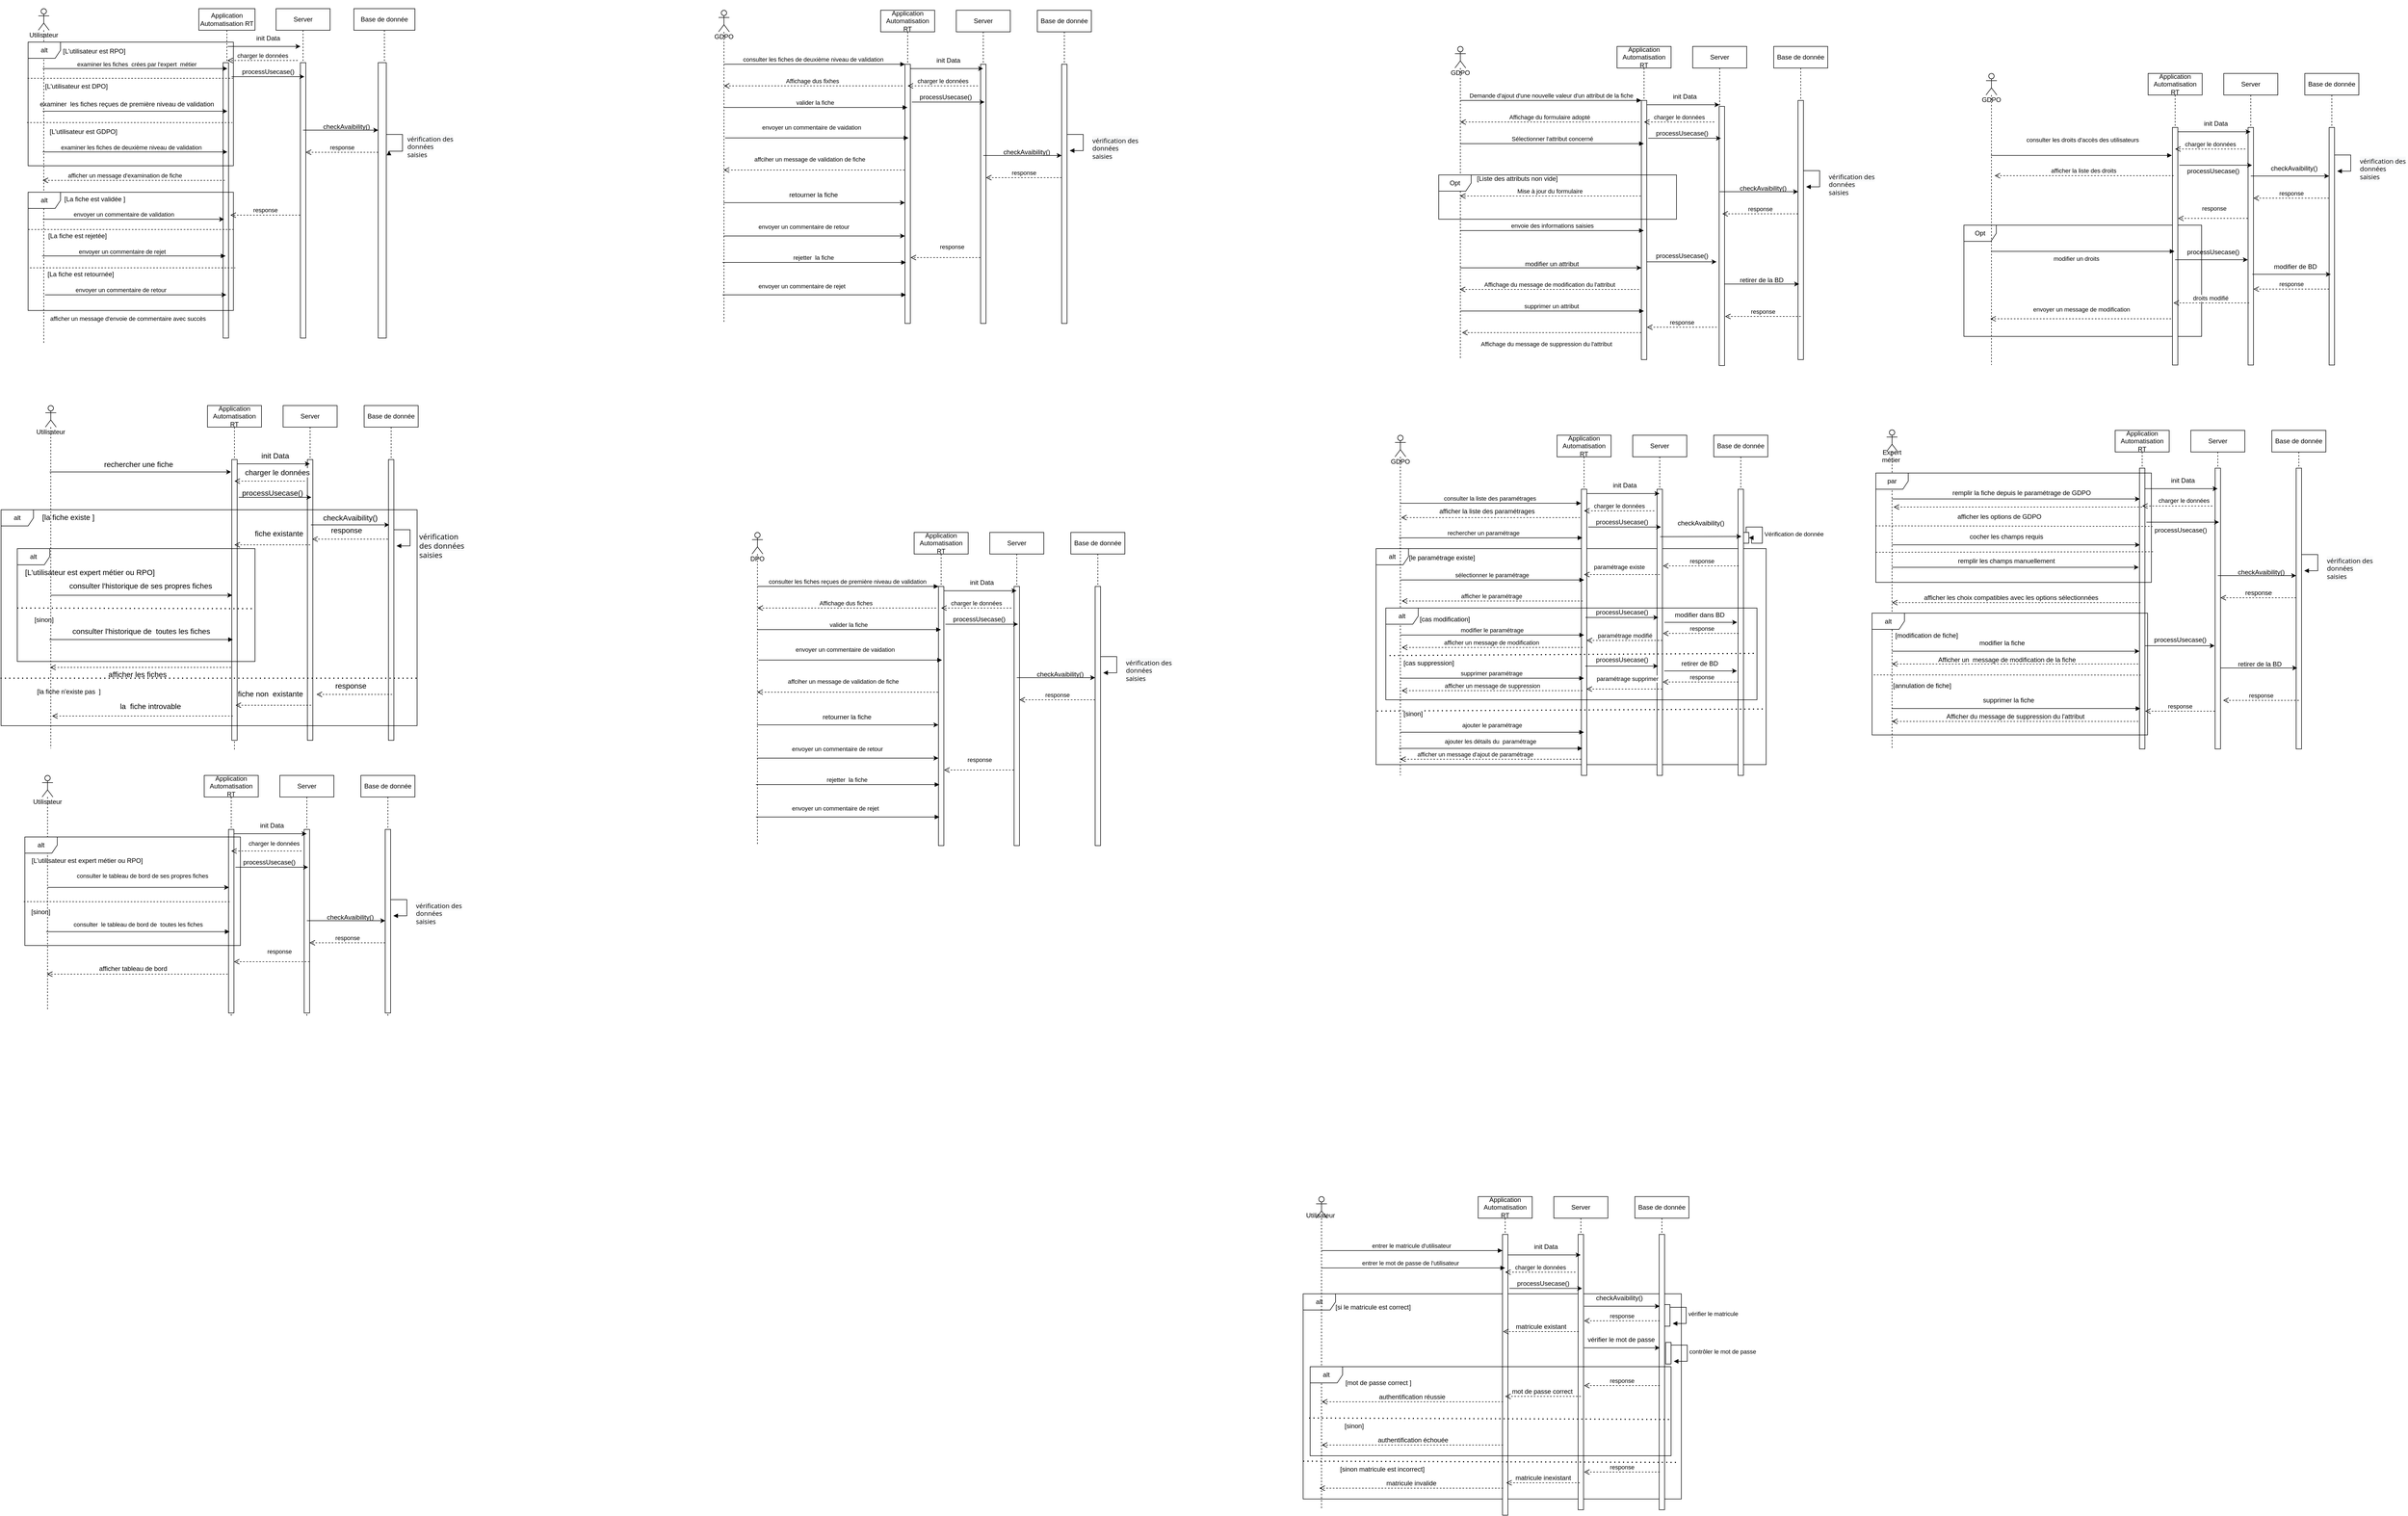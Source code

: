 <mxfile version="24.2.0" type="github">
  <diagram name="Page-1" id="1LuCcKUQfJ27GpsaQAxU">
    <mxGraphModel dx="2412" dy="602" grid="0" gridSize="10" guides="1" tooltips="1" connect="1" arrows="1" fold="1" page="0" pageScale="1" pageWidth="1169" pageHeight="1654" math="0" shadow="0">
      <root>
        <mxCell id="0" />
        <mxCell id="1" parent="0" />
        <mxCell id="qKBBmrGuXSIOa8Brg-vq-19" value="alt" style="shape=umlFrame;whiteSpace=wrap;html=1;pointerEvents=0;" parent="1" vertex="1">
          <mxGeometry x="1535" y="1070" width="722" height="400" as="geometry" />
        </mxCell>
        <mxCell id="qKBBmrGuXSIOa8Brg-vq-20" value="&lt;div&gt;&lt;br&gt;&lt;/div&gt;&lt;div&gt;&lt;br&gt;&lt;/div&gt;&lt;div&gt;&lt;br&gt;&lt;/div&gt;&lt;div&gt;&lt;br&gt;&lt;/div&gt;&lt;div&gt;GDPO&lt;/div&gt;" style="shape=umlLifeline;perimeter=lifelinePerimeter;whiteSpace=wrap;html=1;container=1;dropTarget=0;collapsible=0;recursiveResize=0;outlineConnect=0;portConstraint=eastwest;newEdgeStyle={&quot;curved&quot;:0,&quot;rounded&quot;:0};participant=umlActor;" parent="1" vertex="1">
          <mxGeometry x="1570" y="860" width="20" height="630" as="geometry" />
        </mxCell>
        <mxCell id="qKBBmrGuXSIOa8Brg-vq-21" value="Application Automatisation RT" style="shape=umlLifeline;perimeter=lifelinePerimeter;whiteSpace=wrap;html=1;container=1;dropTarget=0;collapsible=0;recursiveResize=0;outlineConnect=0;portConstraint=eastwest;newEdgeStyle={&quot;curved&quot;:0,&quot;rounded&quot;:0};" parent="1" vertex="1">
          <mxGeometry x="1870" y="860" width="100" height="630" as="geometry" />
        </mxCell>
        <mxCell id="qKBBmrGuXSIOa8Brg-vq-22" value="" style="html=1;points=[[0,0,0,0,5],[0,1,0,0,-5],[1,0,0,0,5],[1,1,0,0,-5]];perimeter=orthogonalPerimeter;outlineConnect=0;targetShapes=umlLifeline;portConstraint=eastwest;newEdgeStyle={&quot;curved&quot;:0,&quot;rounded&quot;:0};" parent="qKBBmrGuXSIOa8Brg-vq-21" vertex="1">
          <mxGeometry x="45" y="100" width="10" height="530" as="geometry" />
        </mxCell>
        <mxCell id="qKBBmrGuXSIOa8Brg-vq-23" value="consulter la liste des paramétrages&amp;nbsp;" style="html=1;verticalAlign=bottom;endArrow=block;curved=0;rounded=0;" parent="1" edge="1">
          <mxGeometry width="80" relative="1" as="geometry">
            <mxPoint x="1579.5" y="986" as="sourcePoint" />
            <mxPoint x="1914.5" y="986" as="targetPoint" />
            <Array as="points">
              <mxPoint x="1619.5" y="986" />
            </Array>
          </mxGeometry>
        </mxCell>
        <mxCell id="qKBBmrGuXSIOa8Brg-vq-24" value="" style="html=1;verticalAlign=bottom;endArrow=open;dashed=1;endSize=8;curved=0;rounded=0;" parent="1" edge="1">
          <mxGeometry x="0.242" y="150" relative="1" as="geometry">
            <mxPoint x="1912.5" y="1012.5" as="sourcePoint" />
            <mxPoint x="1581.5" y="1012.5" as="targetPoint" />
            <mxPoint x="1" as="offset" />
          </mxGeometry>
        </mxCell>
        <mxCell id="qKBBmrGuXSIOa8Brg-vq-25" value="rechercher un paramétrage&amp;nbsp;" style="html=1;verticalAlign=bottom;endArrow=block;curved=0;rounded=0;" parent="1" edge="1">
          <mxGeometry x="-0.069" width="80" relative="1" as="geometry">
            <mxPoint x="1577.25" y="1050" as="sourcePoint" />
            <mxPoint x="1916.75" y="1050" as="targetPoint" />
            <Array as="points">
              <mxPoint x="1617.25" y="1050" />
            </Array>
            <mxPoint as="offset" />
          </mxGeometry>
        </mxCell>
        <mxCell id="qKBBmrGuXSIOa8Brg-vq-26" value="afficher le paramétrage&amp;nbsp;" style="html=1;verticalAlign=bottom;endArrow=open;dashed=1;endSize=8;curved=0;rounded=0;" parent="1" edge="1">
          <mxGeometry relative="1" as="geometry">
            <mxPoint x="1917.25" y="1167" as="sourcePoint" />
            <mxPoint x="1582.75" y="1167" as="targetPoint" />
          </mxGeometry>
        </mxCell>
        <mxCell id="qKBBmrGuXSIOa8Brg-vq-27" value="sélectionner le paramétrage&amp;nbsp;" style="html=1;verticalAlign=bottom;endArrow=block;curved=0;rounded=0;" parent="1" edge="1">
          <mxGeometry width="80" relative="1" as="geometry">
            <mxPoint x="1580.5" y="1128" as="sourcePoint" />
            <mxPoint x="1920" y="1128" as="targetPoint" />
          </mxGeometry>
        </mxCell>
        <mxCell id="qKBBmrGuXSIOa8Brg-vq-29" value="Server" style="shape=umlLifeline;perimeter=lifelinePerimeter;whiteSpace=wrap;html=1;container=1;dropTarget=0;collapsible=0;recursiveResize=0;outlineConnect=0;portConstraint=eastwest;newEdgeStyle={&quot;curved&quot;:0,&quot;rounded&quot;:0};" parent="1" vertex="1">
          <mxGeometry x="2010" y="860" width="100" height="630" as="geometry" />
        </mxCell>
        <mxCell id="qKBBmrGuXSIOa8Brg-vq-30" value="" style="html=1;points=[[0,0,0,0,5],[0,1,0,0,-5],[1,0,0,0,5],[1,1,0,0,-5]];perimeter=orthogonalPerimeter;outlineConnect=0;targetShapes=umlLifeline;portConstraint=eastwest;newEdgeStyle={&quot;curved&quot;:0,&quot;rounded&quot;:0};" parent="qKBBmrGuXSIOa8Brg-vq-29" vertex="1">
          <mxGeometry x="45" y="100" width="10" height="530" as="geometry" />
        </mxCell>
        <mxCell id="qKBBmrGuXSIOa8Brg-vq-31" value="Base de donnée" style="shape=umlLifeline;perimeter=lifelinePerimeter;whiteSpace=wrap;html=1;container=1;dropTarget=0;collapsible=0;recursiveResize=0;outlineConnect=0;portConstraint=eastwest;newEdgeStyle={&quot;curved&quot;:0,&quot;rounded&quot;:0};" parent="1" vertex="1">
          <mxGeometry x="2160" y="860" width="100" height="630" as="geometry" />
        </mxCell>
        <mxCell id="qKBBmrGuXSIOa8Brg-vq-32" value="" style="html=1;points=[[0,0,0,0,5],[0,1,0,0,-5],[1,0,0,0,5],[1,1,0,0,-5]];perimeter=orthogonalPerimeter;outlineConnect=0;targetShapes=umlLifeline;portConstraint=eastwest;newEdgeStyle={&quot;curved&quot;:0,&quot;rounded&quot;:0};" parent="qKBBmrGuXSIOa8Brg-vq-31" vertex="1">
          <mxGeometry x="45" y="100" width="10" height="530" as="geometry" />
        </mxCell>
        <mxCell id="tJltVDZ-R07V0E8HfY_o-6" value="" style="html=1;points=[[0,0,0,0,5],[0,1,0,0,-5],[1,0,0,0,5],[1,1,0,0,-5]];perimeter=orthogonalPerimeter;outlineConnect=0;targetShapes=umlLifeline;portConstraint=eastwest;newEdgeStyle={&quot;curved&quot;:0,&quot;rounded&quot;:0};" vertex="1" parent="qKBBmrGuXSIOa8Brg-vq-31">
          <mxGeometry x="55" y="180" width="10" height="20" as="geometry" />
        </mxCell>
        <mxCell id="tJltVDZ-R07V0E8HfY_o-7" value="Vérification de donnée" style="html=1;align=left;spacingLeft=2;endArrow=block;rounded=0;edgeStyle=orthogonalEdgeStyle;curved=0;rounded=0;" edge="1" target="tJltVDZ-R07V0E8HfY_o-6" parent="qKBBmrGuXSIOa8Brg-vq-31" source="tJltVDZ-R07V0E8HfY_o-6">
          <mxGeometry relative="1" as="geometry">
            <mxPoint x="60" y="188" as="sourcePoint" />
            <Array as="points">
              <mxPoint x="60" y="170" />
              <mxPoint x="90" y="170" />
              <mxPoint x="90" y="200" />
              <mxPoint x="70" y="200" />
              <mxPoint x="70" y="190" />
            </Array>
          </mxGeometry>
        </mxCell>
        <mxCell id="qKBBmrGuXSIOa8Brg-vq-33" value="init Data" style="text;html=1;align=center;verticalAlign=middle;resizable=0;points=[];autosize=1;strokeColor=none;fillColor=none;" parent="1" vertex="1">
          <mxGeometry x="1960" y="938" width="70" height="30" as="geometry" />
        </mxCell>
        <mxCell id="qKBBmrGuXSIOa8Brg-vq-34" value="" style="endArrow=classic;html=1;rounded=0;" parent="1" edge="1">
          <mxGeometry width="50" height="50" relative="1" as="geometry">
            <mxPoint x="1925" y="968" as="sourcePoint" />
            <mxPoint x="2059.5" y="968" as="targetPoint" />
          </mxGeometry>
        </mxCell>
        <mxCell id="qKBBmrGuXSIOa8Brg-vq-35" value="charger le données" style="html=1;verticalAlign=bottom;endArrow=open;dashed=1;endSize=8;curved=0;rounded=0;" parent="1" edge="1">
          <mxGeometry relative="1" as="geometry">
            <mxPoint x="2050" y="1000" as="sourcePoint" />
            <mxPoint x="1920" y="1000" as="targetPoint" />
          </mxGeometry>
        </mxCell>
        <mxCell id="qKBBmrGuXSIOa8Brg-vq-36" value="" style="endArrow=classic;html=1;rounded=0;" parent="1" edge="1">
          <mxGeometry width="50" height="50" relative="1" as="geometry">
            <mxPoint x="1927.75" y="1030" as="sourcePoint" />
            <mxPoint x="2062.25" y="1030" as="targetPoint" />
          </mxGeometry>
        </mxCell>
        <mxCell id="qKBBmrGuXSIOa8Brg-vq-37" value="&lt;div&gt;&lt;br&gt;&lt;/div&gt;processUsecase()" style="text;html=1;align=center;verticalAlign=middle;resizable=0;points=[];autosize=1;strokeColor=none;fillColor=none;" parent="1" vertex="1">
          <mxGeometry x="1930" y="993" width="120" height="40" as="geometry" />
        </mxCell>
        <mxCell id="qKBBmrGuXSIOa8Brg-vq-38" value="" style="endArrow=classic;html=1;rounded=0;entryX=0.5;entryY=0.511;entryDx=0;entryDy=0;entryPerimeter=0;" parent="1" edge="1">
          <mxGeometry width="50" height="50" relative="1" as="geometry">
            <mxPoint x="2061" y="1047.87" as="sourcePoint" />
            <mxPoint x="2211" y="1047.5" as="targetPoint" />
          </mxGeometry>
        </mxCell>
        <mxCell id="qKBBmrGuXSIOa8Brg-vq-39" value="checkAvaibility()" style="text;html=1;align=center;verticalAlign=middle;resizable=0;points=[];autosize=1;strokeColor=none;fillColor=none;" parent="1" vertex="1">
          <mxGeometry x="2081" y="1007.5" width="110" height="30" as="geometry" />
        </mxCell>
        <mxCell id="qKBBmrGuXSIOa8Brg-vq-41" value="response" style="html=1;verticalAlign=bottom;endArrow=open;dashed=1;endSize=8;curved=0;rounded=0;" parent="1" edge="1">
          <mxGeometry x="-0.029" relative="1" as="geometry">
            <mxPoint x="2206" y="1102" as="sourcePoint" />
            <mxPoint x="2066" y="1102" as="targetPoint" />
            <mxPoint as="offset" />
          </mxGeometry>
        </mxCell>
        <mxCell id="qKBBmrGuXSIOa8Brg-vq-42" value="Opt" style="shape=umlFrame;whiteSpace=wrap;html=1;pointerEvents=0;" parent="1" vertex="1">
          <mxGeometry x="2623" y="471" width="440" height="206" as="geometry" />
        </mxCell>
        <mxCell id="qKBBmrGuXSIOa8Brg-vq-43" value="&lt;div&gt;&lt;br&gt;&lt;/div&gt;&lt;div&gt;&lt;br&gt;&lt;/div&gt;&lt;div&gt;&lt;br&gt;&lt;/div&gt;&lt;div&gt;&lt;br&gt;&lt;/div&gt;&lt;div&gt;GDPO&lt;/div&gt;" style="shape=umlLifeline;perimeter=lifelinePerimeter;whiteSpace=wrap;html=1;container=1;dropTarget=0;collapsible=0;recursiveResize=0;outlineConnect=0;portConstraint=eastwest;newEdgeStyle={&quot;curved&quot;:0,&quot;rounded&quot;:0};participant=umlActor;" parent="1" vertex="1">
          <mxGeometry x="1681" y="140" width="20" height="580" as="geometry" />
        </mxCell>
        <mxCell id="qKBBmrGuXSIOa8Brg-vq-44" value="Application Automatisation RT" style="shape=umlLifeline;perimeter=lifelinePerimeter;whiteSpace=wrap;html=1;container=1;dropTarget=0;collapsible=0;recursiveResize=0;outlineConnect=0;portConstraint=eastwest;newEdgeStyle={&quot;curved&quot;:0,&quot;rounded&quot;:0};" parent="1" vertex="1">
          <mxGeometry x="1981" y="140" width="100" height="580" as="geometry" />
        </mxCell>
        <mxCell id="qKBBmrGuXSIOa8Brg-vq-45" value="" style="html=1;points=[[0,0,0,0,5],[0,1,0,0,-5],[1,0,0,0,5],[1,1,0,0,-5]];perimeter=orthogonalPerimeter;outlineConnect=0;targetShapes=umlLifeline;portConstraint=eastwest;newEdgeStyle={&quot;curved&quot;:0,&quot;rounded&quot;:0};" parent="qKBBmrGuXSIOa8Brg-vq-44" vertex="1">
          <mxGeometry x="45" y="100" width="10" height="480" as="geometry" />
        </mxCell>
        <mxCell id="qKBBmrGuXSIOa8Brg-vq-46" value="Demande d&#39;ajout d&#39;une nouvelle valeur d&#39;un attribut de la fiche" style="html=1;verticalAlign=bottom;endArrow=block;curved=0;rounded=0;" parent="1" target="qKBBmrGuXSIOa8Brg-vq-45" edge="1">
          <mxGeometry width="80" relative="1" as="geometry">
            <mxPoint x="1691" y="240" as="sourcePoint" />
            <mxPoint x="1931" y="240" as="targetPoint" />
            <Array as="points">
              <mxPoint x="1731" y="240" />
            </Array>
          </mxGeometry>
        </mxCell>
        <mxCell id="qKBBmrGuXSIOa8Brg-vq-47" value="Affichage du formulaire adopté" style="html=1;verticalAlign=bottom;endArrow=open;dashed=1;endSize=8;curved=0;rounded=0;" parent="1" target="qKBBmrGuXSIOa8Brg-vq-43" edge="1">
          <mxGeometry relative="1" as="geometry">
            <mxPoint x="2021.5" y="280" as="sourcePoint" />
            <mxPoint x="1741" y="280" as="targetPoint" />
          </mxGeometry>
        </mxCell>
        <mxCell id="qKBBmrGuXSIOa8Brg-vq-48" value="Sélectionner l&#39;attribut concerné" style="html=1;verticalAlign=bottom;endArrow=block;curved=0;rounded=0;" parent="1" target="qKBBmrGuXSIOa8Brg-vq-44" edge="1">
          <mxGeometry width="80" relative="1" as="geometry">
            <mxPoint x="1691" y="320" as="sourcePoint" />
            <mxPoint x="1936" y="320" as="targetPoint" />
            <Array as="points">
              <mxPoint x="1731" y="320" />
            </Array>
          </mxGeometry>
        </mxCell>
        <mxCell id="qKBBmrGuXSIOa8Brg-vq-49" value="Mise à jour du formulaire&amp;nbsp;" style="html=1;verticalAlign=bottom;endArrow=open;dashed=1;endSize=8;curved=0;rounded=0;" parent="1" edge="1">
          <mxGeometry relative="1" as="geometry">
            <mxPoint x="2025" y="417" as="sourcePoint" />
            <mxPoint x="1690.5" y="417" as="targetPoint" />
          </mxGeometry>
        </mxCell>
        <mxCell id="qKBBmrGuXSIOa8Brg-vq-50" value="envoie des informations saisies" style="html=1;verticalAlign=bottom;endArrow=block;curved=0;rounded=0;" parent="1" edge="1">
          <mxGeometry width="80" relative="1" as="geometry">
            <mxPoint x="1691" y="481" as="sourcePoint" />
            <mxPoint x="2030.5" y="481" as="targetPoint" />
          </mxGeometry>
        </mxCell>
        <mxCell id="qKBBmrGuXSIOa8Brg-vq-51" value="[Liste des attributs non vide]" style="text;html=1;align=center;verticalAlign=middle;resizable=0;points=[];autosize=1;strokeColor=none;fillColor=none;" parent="1" vertex="1">
          <mxGeometry x="1711" y="370" width="170" height="30" as="geometry" />
        </mxCell>
        <mxCell id="qKBBmrGuXSIOa8Brg-vq-52" value="Server" style="shape=umlLifeline;perimeter=lifelinePerimeter;whiteSpace=wrap;html=1;container=1;dropTarget=0;collapsible=0;recursiveResize=0;outlineConnect=0;portConstraint=eastwest;newEdgeStyle={&quot;curved&quot;:0,&quot;rounded&quot;:0};" parent="1" vertex="1">
          <mxGeometry x="2121" y="140" width="100" height="580" as="geometry" />
        </mxCell>
        <mxCell id="qKBBmrGuXSIOa8Brg-vq-53" value="" style="html=1;points=[[0,0,0,0,5],[0,1,0,0,-5],[1,0,0,0,5],[1,1,0,0,-5]];perimeter=orthogonalPerimeter;outlineConnect=0;targetShapes=umlLifeline;portConstraint=eastwest;newEdgeStyle={&quot;curved&quot;:0,&quot;rounded&quot;:0};" parent="qKBBmrGuXSIOa8Brg-vq-52" vertex="1">
          <mxGeometry x="49" y="111" width="10" height="480" as="geometry" />
        </mxCell>
        <mxCell id="qKBBmrGuXSIOa8Brg-vq-54" value="Base de donnée" style="shape=umlLifeline;perimeter=lifelinePerimeter;whiteSpace=wrap;html=1;container=1;dropTarget=0;collapsible=0;recursiveResize=0;outlineConnect=0;portConstraint=eastwest;newEdgeStyle={&quot;curved&quot;:0,&quot;rounded&quot;:0};" parent="1" vertex="1">
          <mxGeometry x="2271" y="140" width="100" height="580" as="geometry" />
        </mxCell>
        <mxCell id="qKBBmrGuXSIOa8Brg-vq-55" value="" style="html=1;points=[[0,0,0,0,5],[0,1,0,0,-5],[1,0,0,0,5],[1,1,0,0,-5]];perimeter=orthogonalPerimeter;outlineConnect=0;targetShapes=umlLifeline;portConstraint=eastwest;newEdgeStyle={&quot;curved&quot;:0,&quot;rounded&quot;:0};" parent="qKBBmrGuXSIOa8Brg-vq-54" vertex="1">
          <mxGeometry x="45" y="100" width="10" height="480" as="geometry" />
        </mxCell>
        <mxCell id="qKBBmrGuXSIOa8Brg-vq-106" value="" style="html=1;align=left;spacingLeft=2;endArrow=block;rounded=0;edgeStyle=orthogonalEdgeStyle;curved=0;rounded=0;" parent="qKBBmrGuXSIOa8Brg-vq-54" edge="1">
          <mxGeometry relative="1" as="geometry">
            <mxPoint x="55" y="230" as="sourcePoint" />
            <Array as="points">
              <mxPoint x="85" y="260" />
            </Array>
            <mxPoint x="60" y="260" as="targetPoint" />
          </mxGeometry>
        </mxCell>
        <mxCell id="qKBBmrGuXSIOa8Brg-vq-56" value="init Data" style="text;html=1;align=center;verticalAlign=middle;resizable=0;points=[];autosize=1;strokeColor=none;fillColor=none;" parent="1" vertex="1">
          <mxGeometry x="2071" y="218" width="70" height="30" as="geometry" />
        </mxCell>
        <mxCell id="qKBBmrGuXSIOa8Brg-vq-57" value="" style="endArrow=classic;html=1;rounded=0;" parent="1" edge="1">
          <mxGeometry width="50" height="50" relative="1" as="geometry">
            <mxPoint x="2036" y="248" as="sourcePoint" />
            <mxPoint x="2170.5" y="248" as="targetPoint" />
          </mxGeometry>
        </mxCell>
        <mxCell id="qKBBmrGuXSIOa8Brg-vq-58" value="charger le données" style="html=1;verticalAlign=bottom;endArrow=open;dashed=1;endSize=8;curved=0;rounded=0;" parent="1" edge="1">
          <mxGeometry relative="1" as="geometry">
            <mxPoint x="2161" y="280" as="sourcePoint" />
            <mxPoint x="2031" y="280" as="targetPoint" />
          </mxGeometry>
        </mxCell>
        <mxCell id="qKBBmrGuXSIOa8Brg-vq-59" value="" style="endArrow=classic;html=1;rounded=0;" parent="1" edge="1">
          <mxGeometry width="50" height="50" relative="1" as="geometry">
            <mxPoint x="2038.75" y="310" as="sourcePoint" />
            <mxPoint x="2173.25" y="310" as="targetPoint" />
          </mxGeometry>
        </mxCell>
        <mxCell id="qKBBmrGuXSIOa8Brg-vq-60" value="&lt;div&gt;&lt;br&gt;&lt;/div&gt;processUsecase()" style="text;html=1;align=center;verticalAlign=middle;resizable=0;points=[];autosize=1;strokeColor=none;fillColor=none;" parent="1" vertex="1">
          <mxGeometry x="2041" y="273" width="120" height="40" as="geometry" />
        </mxCell>
        <mxCell id="qKBBmrGuXSIOa8Brg-vq-61" value="" style="endArrow=classic;html=1;rounded=0;" parent="1" target="qKBBmrGuXSIOa8Brg-vq-55" edge="1">
          <mxGeometry width="50" height="50" relative="1" as="geometry">
            <mxPoint x="2171" y="409" as="sourcePoint" />
            <mxPoint x="2315.5" y="408.5" as="targetPoint" />
          </mxGeometry>
        </mxCell>
        <mxCell id="qKBBmrGuXSIOa8Brg-vq-62" value="checkAvaibility()" style="text;html=1;align=center;verticalAlign=middle;resizable=0;points=[];autosize=1;strokeColor=none;fillColor=none;" parent="1" vertex="1">
          <mxGeometry x="2196" y="388" width="110" height="30" as="geometry" />
        </mxCell>
        <mxCell id="qKBBmrGuXSIOa8Brg-vq-63" value="response" style="html=1;verticalAlign=bottom;endArrow=open;dashed=1;endSize=8;curved=0;rounded=0;" parent="1" source="qKBBmrGuXSIOa8Brg-vq-55" edge="1">
          <mxGeometry relative="1" as="geometry">
            <mxPoint x="2306" y="450" as="sourcePoint" />
            <mxPoint x="2176" y="450" as="targetPoint" />
          </mxGeometry>
        </mxCell>
        <mxCell id="qKBBmrGuXSIOa8Brg-vq-89" value="&lt;div&gt;&lt;br&gt;&lt;/div&gt;processUsecase()" style="text;html=1;align=center;verticalAlign=middle;resizable=0;points=[];autosize=1;strokeColor=none;fillColor=none;" parent="1" vertex="1">
          <mxGeometry x="2041" y="500" width="120" height="40" as="geometry" />
        </mxCell>
        <mxCell id="qKBBmrGuXSIOa8Brg-vq-91" value="" style="endArrow=classic;html=1;rounded=0;entryX=1.034;entryY=0.972;entryDx=0;entryDy=0;entryPerimeter=0;" parent="1" source="qKBBmrGuXSIOa8Brg-vq-45" target="qKBBmrGuXSIOa8Brg-vq-89" edge="1">
          <mxGeometry width="50" height="50" relative="1" as="geometry">
            <mxPoint x="2064" y="520" as="sourcePoint" />
            <mxPoint x="2138" y="520" as="targetPoint" />
          </mxGeometry>
        </mxCell>
        <mxCell id="qKBBmrGuXSIOa8Brg-vq-92" value="" style="endArrow=classic;html=1;rounded=0;" parent="1" edge="1">
          <mxGeometry width="50" height="50" relative="1" as="geometry">
            <mxPoint x="1690.324" y="550" as="sourcePoint" />
            <mxPoint x="2026" y="550" as="targetPoint" />
          </mxGeometry>
        </mxCell>
        <mxCell id="qKBBmrGuXSIOa8Brg-vq-93" value="modifier un attribut" style="text;html=1;align=center;verticalAlign=middle;resizable=0;points=[];autosize=1;strokeColor=none;fillColor=none;" parent="1" vertex="1">
          <mxGeometry x="1800" y="528" width="120" height="30" as="geometry" />
        </mxCell>
        <mxCell id="qKBBmrGuXSIOa8Brg-vq-94" value="Affichage du message de modification du l&#39;attribut" style="html=1;verticalAlign=bottom;endArrow=open;dashed=1;endSize=8;curved=0;rounded=0;" parent="1" edge="1">
          <mxGeometry relative="1" as="geometry">
            <mxPoint x="2021.5" y="590" as="sourcePoint" />
            <mxPoint x="1690" y="590" as="targetPoint" />
          </mxGeometry>
        </mxCell>
        <mxCell id="qKBBmrGuXSIOa8Brg-vq-96" value="supprimer un attribut&amp;nbsp;" style="html=1;verticalAlign=bottom;endArrow=block;curved=0;rounded=0;" parent="1" edge="1">
          <mxGeometry width="80" relative="1" as="geometry">
            <mxPoint x="1691.25" y="630" as="sourcePoint" />
            <mxPoint x="2030.75" y="630" as="targetPoint" />
          </mxGeometry>
        </mxCell>
        <mxCell id="qKBBmrGuXSIOa8Brg-vq-97" value="Affichage du message de suppression du l&#39;attribut" style="html=1;verticalAlign=bottom;endArrow=open;dashed=1;endSize=8;curved=0;rounded=0;" parent="1" edge="1">
          <mxGeometry x="0.06" y="30" relative="1" as="geometry">
            <mxPoint x="2025.75" y="670" as="sourcePoint" />
            <mxPoint x="1694.25" y="670" as="targetPoint" />
            <mxPoint as="offset" />
          </mxGeometry>
        </mxCell>
        <mxCell id="qKBBmrGuXSIOa8Brg-vq-98" value="" style="endArrow=classic;html=1;rounded=0;entryX=1.034;entryY=0.972;entryDx=0;entryDy=0;entryPerimeter=0;" parent="1" source="qKBBmrGuXSIOa8Brg-vq-53" edge="1">
          <mxGeometry width="50" height="50" relative="1" as="geometry">
            <mxPoint x="2184" y="580" as="sourcePoint" />
            <mxPoint x="2318" y="580" as="targetPoint" />
          </mxGeometry>
        </mxCell>
        <mxCell id="qKBBmrGuXSIOa8Brg-vq-99" value="response" style="html=1;verticalAlign=bottom;endArrow=open;dashed=1;endSize=8;curved=0;rounded=0;" parent="1" edge="1">
          <mxGeometry relative="1" as="geometry">
            <mxPoint x="2321" y="640" as="sourcePoint" />
            <mxPoint x="2181" y="640" as="targetPoint" />
          </mxGeometry>
        </mxCell>
        <mxCell id="qKBBmrGuXSIOa8Brg-vq-100" value="response" style="html=1;verticalAlign=bottom;endArrow=open;dashed=1;endSize=8;curved=0;rounded=0;" parent="1" edge="1">
          <mxGeometry relative="1" as="geometry">
            <mxPoint x="2165.5" y="660" as="sourcePoint" />
            <mxPoint x="2036.5" y="660" as="targetPoint" />
          </mxGeometry>
        </mxCell>
        <mxCell id="qKBBmrGuXSIOa8Brg-vq-101" value="retirer de la BD&amp;nbsp;" style="text;html=1;align=center;verticalAlign=middle;resizable=0;points=[];autosize=1;strokeColor=none;fillColor=none;" parent="1" vertex="1">
          <mxGeometry x="2195" y="558" width="110" height="30" as="geometry" />
        </mxCell>
        <mxCell id="qKBBmrGuXSIOa8Brg-vq-102" value="&lt;span style=&quot;color: rgb(0, 0, 0); font-family: &amp;quot;Open Sans&amp;quot;, &amp;quot;VP Default&amp;quot;; font-size: 12px; font-style: normal; font-variant-ligatures: normal; font-variant-caps: normal; font-weight: 400; letter-spacing: normal; orphans: 2; text-align: center; text-indent: 0px; text-transform: none; widows: 2; word-spacing: 0px; -webkit-text-stroke-width: 0px; white-space: normal; background-color: rgb(248, 249, 250); text-decoration-thickness: initial; text-decoration-style: initial; text-decoration-color: initial; display: inline !important; float: none;&quot;&gt;vérification des données saisies&lt;/span&gt;" style="text;whiteSpace=wrap;html=1;" parent="1" vertex="1">
          <mxGeometry x="2371" y="368" width="90" height="40" as="geometry" />
        </mxCell>
        <mxCell id="qKBBmrGuXSIOa8Brg-vq-108" value="&lt;div&gt;&lt;br&gt;&lt;/div&gt;&lt;div&gt;&lt;br&gt;&lt;/div&gt;&lt;div&gt;&lt;br&gt;&lt;/div&gt;&lt;div&gt;&lt;br&gt;&lt;/div&gt;&lt;div&gt;GDPO&lt;/div&gt;" style="shape=umlLifeline;perimeter=lifelinePerimeter;whiteSpace=wrap;html=1;container=1;dropTarget=0;collapsible=0;recursiveResize=0;outlineConnect=0;portConstraint=eastwest;newEdgeStyle={&quot;curved&quot;:0,&quot;rounded&quot;:0};participant=umlActor;" parent="1" vertex="1">
          <mxGeometry x="318" y="73" width="20" height="580" as="geometry" />
        </mxCell>
        <mxCell id="qKBBmrGuXSIOa8Brg-vq-109" value="Application Automatisation RT" style="shape=umlLifeline;perimeter=lifelinePerimeter;whiteSpace=wrap;html=1;container=1;dropTarget=0;collapsible=0;recursiveResize=0;outlineConnect=0;portConstraint=eastwest;newEdgeStyle={&quot;curved&quot;:0,&quot;rounded&quot;:0};" parent="1" vertex="1">
          <mxGeometry x="618" y="73" width="100" height="580" as="geometry" />
        </mxCell>
        <mxCell id="qKBBmrGuXSIOa8Brg-vq-110" value="" style="html=1;points=[[0,0,0,0,5],[0,1,0,0,-5],[1,0,0,0,5],[1,1,0,0,-5]];perimeter=orthogonalPerimeter;outlineConnect=0;targetShapes=umlLifeline;portConstraint=eastwest;newEdgeStyle={&quot;curved&quot;:0,&quot;rounded&quot;:0};" parent="qKBBmrGuXSIOa8Brg-vq-109" vertex="1">
          <mxGeometry x="45" y="100" width="10" height="480" as="geometry" />
        </mxCell>
        <mxCell id="qKBBmrGuXSIOa8Brg-vq-111" value="consulter les fiches de deuxième niveau de validation&amp;nbsp;&amp;nbsp;" style="html=1;verticalAlign=bottom;endArrow=block;curved=0;rounded=0;" parent="1" target="qKBBmrGuXSIOa8Brg-vq-110" edge="1">
          <mxGeometry width="80" relative="1" as="geometry">
            <mxPoint x="328" y="173" as="sourcePoint" />
            <mxPoint x="568" y="173" as="targetPoint" />
            <Array as="points">
              <mxPoint x="368" y="173" />
            </Array>
          </mxGeometry>
        </mxCell>
        <mxCell id="qKBBmrGuXSIOa8Brg-vq-112" value="Affichage dus fixhes&amp;nbsp;" style="html=1;verticalAlign=bottom;endArrow=open;dashed=1;endSize=8;curved=0;rounded=0;" parent="1" target="qKBBmrGuXSIOa8Brg-vq-108" edge="1">
          <mxGeometry relative="1" as="geometry">
            <mxPoint x="658.5" y="213" as="sourcePoint" />
            <mxPoint x="378" y="213" as="targetPoint" />
          </mxGeometry>
        </mxCell>
        <mxCell id="qKBBmrGuXSIOa8Brg-vq-113" value="valider la fiche&amp;nbsp;" style="html=1;verticalAlign=bottom;endArrow=block;curved=0;rounded=0;" parent="1" target="qKBBmrGuXSIOa8Brg-vq-109" edge="1">
          <mxGeometry width="80" relative="1" as="geometry">
            <mxPoint x="328" y="253" as="sourcePoint" />
            <mxPoint x="573" y="253" as="targetPoint" />
            <Array as="points">
              <mxPoint x="368" y="253" />
            </Array>
          </mxGeometry>
        </mxCell>
        <mxCell id="qKBBmrGuXSIOa8Brg-vq-114" value="affciher un message de validation de fiche&amp;nbsp;" style="html=1;verticalAlign=bottom;endArrow=open;dashed=1;endSize=8;curved=0;rounded=0;" parent="1" edge="1">
          <mxGeometry x="0.042" y="-11" relative="1" as="geometry">
            <mxPoint x="662.25" y="368.82" as="sourcePoint" />
            <mxPoint x="327.75" y="368.82" as="targetPoint" />
            <mxPoint as="offset" />
          </mxGeometry>
        </mxCell>
        <mxCell id="qKBBmrGuXSIOa8Brg-vq-115" value="envoyer un commentaire de vaidation&amp;nbsp;&amp;nbsp;" style="html=1;verticalAlign=bottom;endArrow=block;curved=0;rounded=0;" parent="1" edge="1">
          <mxGeometry x="-0.041" y="10" width="80" relative="1" as="geometry">
            <mxPoint x="330" y="309.41" as="sourcePoint" />
            <mxPoint x="669.5" y="309.41" as="targetPoint" />
            <mxPoint as="offset" />
          </mxGeometry>
        </mxCell>
        <mxCell id="qKBBmrGuXSIOa8Brg-vq-117" value="Server" style="shape=umlLifeline;perimeter=lifelinePerimeter;whiteSpace=wrap;html=1;container=1;dropTarget=0;collapsible=0;recursiveResize=0;outlineConnect=0;portConstraint=eastwest;newEdgeStyle={&quot;curved&quot;:0,&quot;rounded&quot;:0};" parent="1" vertex="1">
          <mxGeometry x="758" y="73" width="100" height="580" as="geometry" />
        </mxCell>
        <mxCell id="qKBBmrGuXSIOa8Brg-vq-118" value="" style="html=1;points=[[0,0,0,0,5],[0,1,0,0,-5],[1,0,0,0,5],[1,1,0,0,-5]];perimeter=orthogonalPerimeter;outlineConnect=0;targetShapes=umlLifeline;portConstraint=eastwest;newEdgeStyle={&quot;curved&quot;:0,&quot;rounded&quot;:0};" parent="qKBBmrGuXSIOa8Brg-vq-117" vertex="1">
          <mxGeometry x="45" y="100" width="10" height="480" as="geometry" />
        </mxCell>
        <mxCell id="qKBBmrGuXSIOa8Brg-vq-119" value="Base de donnée" style="shape=umlLifeline;perimeter=lifelinePerimeter;whiteSpace=wrap;html=1;container=1;dropTarget=0;collapsible=0;recursiveResize=0;outlineConnect=0;portConstraint=eastwest;newEdgeStyle={&quot;curved&quot;:0,&quot;rounded&quot;:0};" parent="1" vertex="1">
          <mxGeometry x="908" y="73" width="100" height="580" as="geometry" />
        </mxCell>
        <mxCell id="qKBBmrGuXSIOa8Brg-vq-120" value="" style="html=1;points=[[0,0,0,0,5],[0,1,0,0,-5],[1,0,0,0,5],[1,1,0,0,-5]];perimeter=orthogonalPerimeter;outlineConnect=0;targetShapes=umlLifeline;portConstraint=eastwest;newEdgeStyle={&quot;curved&quot;:0,&quot;rounded&quot;:0};" parent="qKBBmrGuXSIOa8Brg-vq-119" vertex="1">
          <mxGeometry x="45" y="100" width="10" height="480" as="geometry" />
        </mxCell>
        <mxCell id="qKBBmrGuXSIOa8Brg-vq-121" value="" style="html=1;align=left;spacingLeft=2;endArrow=block;rounded=0;edgeStyle=orthogonalEdgeStyle;curved=0;rounded=0;" parent="qKBBmrGuXSIOa8Brg-vq-119" edge="1">
          <mxGeometry relative="1" as="geometry">
            <mxPoint x="55" y="230" as="sourcePoint" />
            <Array as="points">
              <mxPoint x="85" y="260" />
            </Array>
            <mxPoint x="60" y="260" as="targetPoint" />
          </mxGeometry>
        </mxCell>
        <mxCell id="qKBBmrGuXSIOa8Brg-vq-122" value="init Data" style="text;html=1;align=center;verticalAlign=middle;resizable=0;points=[];autosize=1;strokeColor=none;fillColor=none;" parent="1" vertex="1">
          <mxGeometry x="708" y="151" width="70" height="30" as="geometry" />
        </mxCell>
        <mxCell id="qKBBmrGuXSIOa8Brg-vq-123" value="" style="endArrow=classic;html=1;rounded=0;" parent="1" edge="1">
          <mxGeometry width="50" height="50" relative="1" as="geometry">
            <mxPoint x="673" y="181" as="sourcePoint" />
            <mxPoint x="807.5" y="181" as="targetPoint" />
          </mxGeometry>
        </mxCell>
        <mxCell id="qKBBmrGuXSIOa8Brg-vq-124" value="charger le données" style="html=1;verticalAlign=bottom;endArrow=open;dashed=1;endSize=8;curved=0;rounded=0;" parent="1" edge="1">
          <mxGeometry relative="1" as="geometry">
            <mxPoint x="798" y="213" as="sourcePoint" />
            <mxPoint x="668" y="213" as="targetPoint" />
          </mxGeometry>
        </mxCell>
        <mxCell id="qKBBmrGuXSIOa8Brg-vq-125" value="" style="endArrow=classic;html=1;rounded=0;" parent="1" edge="1">
          <mxGeometry width="50" height="50" relative="1" as="geometry">
            <mxPoint x="675.75" y="243" as="sourcePoint" />
            <mxPoint x="810.25" y="243" as="targetPoint" />
          </mxGeometry>
        </mxCell>
        <mxCell id="qKBBmrGuXSIOa8Brg-vq-126" value="&lt;div&gt;&lt;br&gt;&lt;/div&gt;processUsecase()" style="text;html=1;align=center;verticalAlign=middle;resizable=0;points=[];autosize=1;strokeColor=none;fillColor=none;" parent="1" vertex="1">
          <mxGeometry x="678" y="206" width="120" height="40" as="geometry" />
        </mxCell>
        <mxCell id="qKBBmrGuXSIOa8Brg-vq-127" value="" style="endArrow=classic;html=1;rounded=0;" parent="1" target="qKBBmrGuXSIOa8Brg-vq-120" edge="1">
          <mxGeometry width="50" height="50" relative="1" as="geometry">
            <mxPoint x="808" y="342" as="sourcePoint" />
            <mxPoint x="952.5" y="341.5" as="targetPoint" />
          </mxGeometry>
        </mxCell>
        <mxCell id="qKBBmrGuXSIOa8Brg-vq-128" value="checkAvaibility()" style="text;html=1;align=center;verticalAlign=middle;resizable=0;points=[];autosize=1;strokeColor=none;fillColor=none;" parent="1" vertex="1">
          <mxGeometry x="833" y="321" width="110" height="30" as="geometry" />
        </mxCell>
        <mxCell id="qKBBmrGuXSIOa8Brg-vq-129" value="response" style="html=1;verticalAlign=bottom;endArrow=open;dashed=1;endSize=8;curved=0;rounded=0;" parent="1" source="qKBBmrGuXSIOa8Brg-vq-120" edge="1">
          <mxGeometry relative="1" as="geometry">
            <mxPoint x="943" y="383" as="sourcePoint" />
            <mxPoint x="813" y="383" as="targetPoint" />
          </mxGeometry>
        </mxCell>
        <mxCell id="qKBBmrGuXSIOa8Brg-vq-132" value="" style="endArrow=classic;html=1;rounded=0;" parent="1" edge="1">
          <mxGeometry width="50" height="50" relative="1" as="geometry">
            <mxPoint x="327.164" y="429.41" as="sourcePoint" />
            <mxPoint x="662.84" y="429.41" as="targetPoint" />
          </mxGeometry>
        </mxCell>
        <mxCell id="qKBBmrGuXSIOa8Brg-vq-133" value="retourner la fiche&amp;nbsp;" style="text;html=1;align=center;verticalAlign=middle;resizable=0;points=[];autosize=1;strokeColor=none;fillColor=none;" parent="1" vertex="1">
          <mxGeometry x="435" y="400" width="120" height="30" as="geometry" />
        </mxCell>
        <mxCell id="qKBBmrGuXSIOa8Brg-vq-135" value="rejetter&amp;nbsp; la fiche&amp;nbsp;" style="html=1;verticalAlign=bottom;endArrow=block;curved=0;rounded=0;" parent="1" edge="1">
          <mxGeometry width="80" relative="1" as="geometry">
            <mxPoint x="325.25" y="540" as="sourcePoint" />
            <mxPoint x="664.75" y="540" as="targetPoint" />
          </mxGeometry>
        </mxCell>
        <mxCell id="qKBBmrGuXSIOa8Brg-vq-139" value="response" style="html=1;verticalAlign=bottom;endArrow=open;dashed=1;endSize=8;curved=0;rounded=0;" parent="1" edge="1">
          <mxGeometry x="-0.186" y="-11" relative="1" as="geometry">
            <mxPoint x="802.5" y="531" as="sourcePoint" />
            <mxPoint x="673.5" y="531" as="targetPoint" />
            <mxPoint as="offset" />
          </mxGeometry>
        </mxCell>
        <mxCell id="qKBBmrGuXSIOa8Brg-vq-141" value="&lt;span style=&quot;color: rgb(0, 0, 0); font-family: &amp;quot;Open Sans&amp;quot;, &amp;quot;VP Default&amp;quot;; font-size: 12px; font-style: normal; font-variant-ligatures: normal; font-variant-caps: normal; font-weight: 400; letter-spacing: normal; orphans: 2; text-align: center; text-indent: 0px; text-transform: none; widows: 2; word-spacing: 0px; -webkit-text-stroke-width: 0px; white-space: normal; background-color: rgb(248, 249, 250); text-decoration-thickness: initial; text-decoration-style: initial; text-decoration-color: initial; display: inline !important; float: none;&quot;&gt;vérification des données saisies&lt;/span&gt;" style="text;whiteSpace=wrap;html=1;" parent="1" vertex="1">
          <mxGeometry x="1008" y="301" width="90" height="40" as="geometry" />
        </mxCell>
        <mxCell id="qKBBmrGuXSIOa8Brg-vq-142" value="" style="endArrow=classic;html=1;rounded=0;" parent="1" edge="1">
          <mxGeometry width="50" height="50" relative="1" as="geometry">
            <mxPoint x="327.164" y="491" as="sourcePoint" />
            <mxPoint x="662.84" y="491" as="targetPoint" />
          </mxGeometry>
        </mxCell>
        <mxCell id="qKBBmrGuXSIOa8Brg-vq-143" value="&lt;span style=&quot;color: rgb(0, 0, 0); font-family: Helvetica; font-size: 11px; font-style: normal; font-variant-ligatures: normal; font-variant-caps: normal; font-weight: 400; letter-spacing: normal; orphans: 2; text-align: center; text-indent: 0px; text-transform: none; widows: 2; word-spacing: 0px; -webkit-text-stroke-width: 0px; white-space: nowrap; background-color: rgb(255, 255, 255); text-decoration-thickness: initial; text-decoration-style: initial; text-decoration-color: initial; display: inline !important; float: none;&quot;&gt;envoyer un commentaire de retour&lt;/span&gt;" style="text;whiteSpace=wrap;html=1;" parent="1" vertex="1">
          <mxGeometry x="390" y="460" width="240" height="40" as="geometry" />
        </mxCell>
        <mxCell id="qKBBmrGuXSIOa8Brg-vq-144" value="&lt;span style=&quot;color: rgb(0, 0, 0); font-family: Helvetica; font-size: 11px; font-style: normal; font-variant-ligatures: normal; font-variant-caps: normal; font-weight: 400; letter-spacing: normal; orphans: 2; text-align: center; text-indent: 0px; text-transform: none; widows: 2; word-spacing: 0px; -webkit-text-stroke-width: 0px; white-space: nowrap; background-color: rgb(255, 255, 255); text-decoration-thickness: initial; text-decoration-style: initial; text-decoration-color: initial; display: inline !important; float: none;&quot;&gt;envoyer un commentaire de rejet&lt;/span&gt;" style="text;whiteSpace=wrap;html=1;" parent="1" vertex="1">
          <mxGeometry x="390" y="570" width="240" height="40" as="geometry" />
        </mxCell>
        <mxCell id="qKBBmrGuXSIOa8Brg-vq-145" value="" style="html=1;verticalAlign=bottom;endArrow=block;curved=0;rounded=0;" parent="1" edge="1">
          <mxGeometry width="80" relative="1" as="geometry">
            <mxPoint x="325.25" y="600" as="sourcePoint" />
            <mxPoint x="664.75" y="600" as="targetPoint" />
          </mxGeometry>
        </mxCell>
        <mxCell id="qKBBmrGuXSIOa8Brg-vq-146" value="&lt;div&gt;&lt;br&gt;&lt;/div&gt;&lt;div&gt;&lt;br&gt;&lt;/div&gt;&lt;div&gt;&lt;br&gt;&lt;/div&gt;&lt;div&gt;&lt;br&gt;&lt;/div&gt;&lt;div&gt;DPO&lt;/div&gt;" style="shape=umlLifeline;perimeter=lifelinePerimeter;whiteSpace=wrap;html=1;container=1;dropTarget=0;collapsible=0;recursiveResize=0;outlineConnect=0;portConstraint=eastwest;newEdgeStyle={&quot;curved&quot;:0,&quot;rounded&quot;:0};participant=umlActor;" parent="1" vertex="1">
          <mxGeometry x="380" y="1040" width="20" height="580" as="geometry" />
        </mxCell>
        <mxCell id="qKBBmrGuXSIOa8Brg-vq-147" value="Application Automatisation RT" style="shape=umlLifeline;perimeter=lifelinePerimeter;whiteSpace=wrap;html=1;container=1;dropTarget=0;collapsible=0;recursiveResize=0;outlineConnect=0;portConstraint=eastwest;newEdgeStyle={&quot;curved&quot;:0,&quot;rounded&quot;:0};" parent="1" vertex="1">
          <mxGeometry x="680" y="1040" width="100" height="580" as="geometry" />
        </mxCell>
        <mxCell id="qKBBmrGuXSIOa8Brg-vq-148" value="" style="html=1;points=[[0,0,0,0,5],[0,1,0,0,-5],[1,0,0,0,5],[1,1,0,0,-5]];perimeter=orthogonalPerimeter;outlineConnect=0;targetShapes=umlLifeline;portConstraint=eastwest;newEdgeStyle={&quot;curved&quot;:0,&quot;rounded&quot;:0};" parent="qKBBmrGuXSIOa8Brg-vq-147" vertex="1">
          <mxGeometry x="45" y="100" width="10" height="480" as="geometry" />
        </mxCell>
        <mxCell id="qKBBmrGuXSIOa8Brg-vq-149" value="consulter les fiches reçues de première niveau de validation&amp;nbsp;" style="html=1;verticalAlign=bottom;endArrow=block;curved=0;rounded=0;" parent="1" target="qKBBmrGuXSIOa8Brg-vq-148" edge="1">
          <mxGeometry width="80" relative="1" as="geometry">
            <mxPoint x="390" y="1140" as="sourcePoint" />
            <mxPoint x="630" y="1140" as="targetPoint" />
            <Array as="points">
              <mxPoint x="430" y="1140" />
            </Array>
          </mxGeometry>
        </mxCell>
        <mxCell id="qKBBmrGuXSIOa8Brg-vq-150" value="Affichage dus fiches&amp;nbsp;" style="html=1;verticalAlign=bottom;endArrow=open;dashed=1;endSize=8;curved=0;rounded=0;" parent="1" target="qKBBmrGuXSIOa8Brg-vq-146" edge="1">
          <mxGeometry relative="1" as="geometry">
            <mxPoint x="720.5" y="1180" as="sourcePoint" />
            <mxPoint x="440" y="1180" as="targetPoint" />
          </mxGeometry>
        </mxCell>
        <mxCell id="qKBBmrGuXSIOa8Brg-vq-151" value="valider la fiche&amp;nbsp;" style="html=1;verticalAlign=bottom;endArrow=block;curved=0;rounded=0;" parent="1" target="qKBBmrGuXSIOa8Brg-vq-147" edge="1">
          <mxGeometry width="80" relative="1" as="geometry">
            <mxPoint x="390" y="1220" as="sourcePoint" />
            <mxPoint x="635" y="1220" as="targetPoint" />
            <Array as="points">
              <mxPoint x="430" y="1220" />
            </Array>
          </mxGeometry>
        </mxCell>
        <mxCell id="qKBBmrGuXSIOa8Brg-vq-152" value="affciher un message de validation de fiche&amp;nbsp;" style="html=1;verticalAlign=bottom;endArrow=open;dashed=1;endSize=8;curved=0;rounded=0;" parent="1" edge="1">
          <mxGeometry x="0.042" y="-11" relative="1" as="geometry">
            <mxPoint x="724.25" y="1335.82" as="sourcePoint" />
            <mxPoint x="389.75" y="1335.82" as="targetPoint" />
            <mxPoint as="offset" />
          </mxGeometry>
        </mxCell>
        <mxCell id="qKBBmrGuXSIOa8Brg-vq-153" value="envoyer un commentaire de vaidation&amp;nbsp;&amp;nbsp;" style="html=1;verticalAlign=bottom;endArrow=block;curved=0;rounded=0;" parent="1" edge="1">
          <mxGeometry x="-0.041" y="10" width="80" relative="1" as="geometry">
            <mxPoint x="392" y="1276.41" as="sourcePoint" />
            <mxPoint x="731.5" y="1276.41" as="targetPoint" />
            <mxPoint as="offset" />
          </mxGeometry>
        </mxCell>
        <mxCell id="qKBBmrGuXSIOa8Brg-vq-154" value="Server" style="shape=umlLifeline;perimeter=lifelinePerimeter;whiteSpace=wrap;html=1;container=1;dropTarget=0;collapsible=0;recursiveResize=0;outlineConnect=0;portConstraint=eastwest;newEdgeStyle={&quot;curved&quot;:0,&quot;rounded&quot;:0};" parent="1" vertex="1">
          <mxGeometry x="820" y="1040" width="100" height="580" as="geometry" />
        </mxCell>
        <mxCell id="qKBBmrGuXSIOa8Brg-vq-155" value="" style="html=1;points=[[0,0,0,0,5],[0,1,0,0,-5],[1,0,0,0,5],[1,1,0,0,-5]];perimeter=orthogonalPerimeter;outlineConnect=0;targetShapes=umlLifeline;portConstraint=eastwest;newEdgeStyle={&quot;curved&quot;:0,&quot;rounded&quot;:0};" parent="qKBBmrGuXSIOa8Brg-vq-154" vertex="1">
          <mxGeometry x="45" y="100" width="10" height="480" as="geometry" />
        </mxCell>
        <mxCell id="qKBBmrGuXSIOa8Brg-vq-156" value="Base de donnée" style="shape=umlLifeline;perimeter=lifelinePerimeter;whiteSpace=wrap;html=1;container=1;dropTarget=0;collapsible=0;recursiveResize=0;outlineConnect=0;portConstraint=eastwest;newEdgeStyle={&quot;curved&quot;:0,&quot;rounded&quot;:0};" parent="1" vertex="1">
          <mxGeometry x="970" y="1040" width="100" height="580" as="geometry" />
        </mxCell>
        <mxCell id="qKBBmrGuXSIOa8Brg-vq-157" value="" style="html=1;points=[[0,0,0,0,5],[0,1,0,0,-5],[1,0,0,0,5],[1,1,0,0,-5]];perimeter=orthogonalPerimeter;outlineConnect=0;targetShapes=umlLifeline;portConstraint=eastwest;newEdgeStyle={&quot;curved&quot;:0,&quot;rounded&quot;:0};" parent="qKBBmrGuXSIOa8Brg-vq-156" vertex="1">
          <mxGeometry x="45" y="100" width="10" height="480" as="geometry" />
        </mxCell>
        <mxCell id="qKBBmrGuXSIOa8Brg-vq-158" value="" style="html=1;align=left;spacingLeft=2;endArrow=block;rounded=0;edgeStyle=orthogonalEdgeStyle;curved=0;rounded=0;" parent="qKBBmrGuXSIOa8Brg-vq-156" edge="1">
          <mxGeometry relative="1" as="geometry">
            <mxPoint x="55" y="230" as="sourcePoint" />
            <Array as="points">
              <mxPoint x="85" y="260" />
            </Array>
            <mxPoint x="60" y="260" as="targetPoint" />
          </mxGeometry>
        </mxCell>
        <mxCell id="qKBBmrGuXSIOa8Brg-vq-159" value="init Data" style="text;html=1;align=center;verticalAlign=middle;resizable=0;points=[];autosize=1;strokeColor=none;fillColor=none;" parent="1" vertex="1">
          <mxGeometry x="770" y="1118" width="70" height="30" as="geometry" />
        </mxCell>
        <mxCell id="qKBBmrGuXSIOa8Brg-vq-160" value="" style="endArrow=classic;html=1;rounded=0;" parent="1" edge="1">
          <mxGeometry width="50" height="50" relative="1" as="geometry">
            <mxPoint x="735" y="1148" as="sourcePoint" />
            <mxPoint x="869.5" y="1148" as="targetPoint" />
          </mxGeometry>
        </mxCell>
        <mxCell id="qKBBmrGuXSIOa8Brg-vq-161" value="charger le données" style="html=1;verticalAlign=bottom;endArrow=open;dashed=1;endSize=8;curved=0;rounded=0;" parent="1" edge="1">
          <mxGeometry relative="1" as="geometry">
            <mxPoint x="860" y="1180" as="sourcePoint" />
            <mxPoint x="730" y="1180" as="targetPoint" />
          </mxGeometry>
        </mxCell>
        <mxCell id="qKBBmrGuXSIOa8Brg-vq-162" value="" style="endArrow=classic;html=1;rounded=0;" parent="1" edge="1">
          <mxGeometry width="50" height="50" relative="1" as="geometry">
            <mxPoint x="737.75" y="1210" as="sourcePoint" />
            <mxPoint x="872.25" y="1210" as="targetPoint" />
          </mxGeometry>
        </mxCell>
        <mxCell id="qKBBmrGuXSIOa8Brg-vq-163" value="&lt;div&gt;&lt;br&gt;&lt;/div&gt;processUsecase()" style="text;html=1;align=center;verticalAlign=middle;resizable=0;points=[];autosize=1;strokeColor=none;fillColor=none;" parent="1" vertex="1">
          <mxGeometry x="740" y="1173" width="120" height="40" as="geometry" />
        </mxCell>
        <mxCell id="qKBBmrGuXSIOa8Brg-vq-164" value="" style="endArrow=classic;html=1;rounded=0;" parent="1" target="qKBBmrGuXSIOa8Brg-vq-157" edge="1">
          <mxGeometry width="50" height="50" relative="1" as="geometry">
            <mxPoint x="870" y="1309" as="sourcePoint" />
            <mxPoint x="1014.5" y="1308.5" as="targetPoint" />
          </mxGeometry>
        </mxCell>
        <mxCell id="qKBBmrGuXSIOa8Brg-vq-165" value="checkAvaibility()" style="text;html=1;align=center;verticalAlign=middle;resizable=0;points=[];autosize=1;strokeColor=none;fillColor=none;" parent="1" vertex="1">
          <mxGeometry x="895" y="1288" width="110" height="30" as="geometry" />
        </mxCell>
        <mxCell id="qKBBmrGuXSIOa8Brg-vq-166" value="response" style="html=1;verticalAlign=bottom;endArrow=open;dashed=1;endSize=8;curved=0;rounded=0;" parent="1" source="qKBBmrGuXSIOa8Brg-vq-157" edge="1">
          <mxGeometry relative="1" as="geometry">
            <mxPoint x="1005" y="1350" as="sourcePoint" />
            <mxPoint x="875" y="1350" as="targetPoint" />
          </mxGeometry>
        </mxCell>
        <mxCell id="qKBBmrGuXSIOa8Brg-vq-167" value="&lt;div&gt;&lt;/div&gt;" style="text;html=1;align=center;verticalAlign=middle;resizable=0;points=[];autosize=1;strokeColor=none;fillColor=none;" parent="1" vertex="1">
          <mxGeometry x="790" y="1415" width="20" height="10" as="geometry" />
        </mxCell>
        <mxCell id="qKBBmrGuXSIOa8Brg-vq-169" value="" style="endArrow=classic;html=1;rounded=0;" parent="1" edge="1">
          <mxGeometry width="50" height="50" relative="1" as="geometry">
            <mxPoint x="389.164" y="1396.41" as="sourcePoint" />
            <mxPoint x="724.84" y="1396.41" as="targetPoint" />
          </mxGeometry>
        </mxCell>
        <mxCell id="qKBBmrGuXSIOa8Brg-vq-170" value="retourner la fiche&amp;nbsp;" style="text;html=1;align=center;verticalAlign=middle;resizable=0;points=[];autosize=1;strokeColor=none;fillColor=none;" parent="1" vertex="1">
          <mxGeometry x="497" y="1367" width="120" height="30" as="geometry" />
        </mxCell>
        <mxCell id="qKBBmrGuXSIOa8Brg-vq-171" value="rejetter&amp;nbsp; la fiche&amp;nbsp;" style="html=1;verticalAlign=bottom;endArrow=block;curved=0;rounded=0;" parent="1" edge="1">
          <mxGeometry width="80" relative="1" as="geometry">
            <mxPoint x="387.25" y="1507" as="sourcePoint" />
            <mxPoint x="726.75" y="1507" as="targetPoint" />
          </mxGeometry>
        </mxCell>
        <mxCell id="qKBBmrGuXSIOa8Brg-vq-174" value="response" style="html=1;verticalAlign=bottom;endArrow=open;dashed=1;endSize=8;curved=0;rounded=0;" parent="1" edge="1">
          <mxGeometry y="-10" relative="1" as="geometry">
            <mxPoint x="864.5" y="1480" as="sourcePoint" />
            <mxPoint x="735.5" y="1480" as="targetPoint" />
            <mxPoint x="1" as="offset" />
          </mxGeometry>
        </mxCell>
        <mxCell id="qKBBmrGuXSIOa8Brg-vq-176" value="&lt;span style=&quot;color: rgb(0, 0, 0); font-family: &amp;quot;Open Sans&amp;quot;, &amp;quot;VP Default&amp;quot;; font-size: 12px; font-style: normal; font-variant-ligatures: normal; font-variant-caps: normal; font-weight: 400; letter-spacing: normal; orphans: 2; text-align: center; text-indent: 0px; text-transform: none; widows: 2; word-spacing: 0px; -webkit-text-stroke-width: 0px; white-space: normal; background-color: rgb(248, 249, 250); text-decoration-thickness: initial; text-decoration-style: initial; text-decoration-color: initial; display: inline !important; float: none;&quot;&gt;vérification des données saisies&lt;/span&gt;" style="text;whiteSpace=wrap;html=1;" parent="1" vertex="1">
          <mxGeometry x="1070" y="1268" width="90" height="40" as="geometry" />
        </mxCell>
        <mxCell id="qKBBmrGuXSIOa8Brg-vq-177" value="" style="endArrow=classic;html=1;rounded=0;" parent="1" edge="1">
          <mxGeometry width="50" height="50" relative="1" as="geometry">
            <mxPoint x="389.164" y="1458" as="sourcePoint" />
            <mxPoint x="724.84" y="1458" as="targetPoint" />
          </mxGeometry>
        </mxCell>
        <mxCell id="qKBBmrGuXSIOa8Brg-vq-178" value="&lt;span style=&quot;color: rgb(0, 0, 0); font-family: Helvetica; font-size: 11px; font-style: normal; font-variant-ligatures: normal; font-variant-caps: normal; font-weight: 400; letter-spacing: normal; orphans: 2; text-align: center; text-indent: 0px; text-transform: none; widows: 2; word-spacing: 0px; -webkit-text-stroke-width: 0px; white-space: nowrap; background-color: rgb(255, 255, 255); text-decoration-thickness: initial; text-decoration-style: initial; text-decoration-color: initial; display: inline !important; float: none;&quot;&gt;envoyer un commentaire de retour&lt;/span&gt;" style="text;whiteSpace=wrap;html=1;" parent="1" vertex="1">
          <mxGeometry x="452" y="1427" width="240" height="40" as="geometry" />
        </mxCell>
        <mxCell id="qKBBmrGuXSIOa8Brg-vq-179" value="&lt;span style=&quot;color: rgb(0, 0, 0); font-family: Helvetica; font-size: 11px; font-style: normal; font-variant-ligatures: normal; font-variant-caps: normal; font-weight: 400; letter-spacing: normal; orphans: 2; text-align: center; text-indent: 0px; text-transform: none; widows: 2; word-spacing: 0px; -webkit-text-stroke-width: 0px; white-space: nowrap; background-color: rgb(255, 255, 255); text-decoration-thickness: initial; text-decoration-style: initial; text-decoration-color: initial; display: inline !important; float: none;&quot;&gt;envoyer un commentaire de rejet&lt;/span&gt;" style="text;whiteSpace=wrap;html=1;" parent="1" vertex="1">
          <mxGeometry x="452" y="1537" width="240" height="40" as="geometry" />
        </mxCell>
        <mxCell id="qKBBmrGuXSIOa8Brg-vq-180" value="" style="html=1;verticalAlign=bottom;endArrow=block;curved=0;rounded=0;" parent="1" edge="1">
          <mxGeometry width="80" relative="1" as="geometry">
            <mxPoint x="387.25" y="1567" as="sourcePoint" />
            <mxPoint x="726.75" y="1567" as="targetPoint" />
          </mxGeometry>
        </mxCell>
        <mxCell id="qKBBmrGuXSIOa8Brg-vq-181" value="&lt;div&gt;&lt;br&gt;&lt;/div&gt;&lt;div&gt;&lt;br&gt;&lt;/div&gt;&lt;div&gt;&lt;br&gt;&lt;/div&gt;&lt;div&gt;&lt;br&gt;&lt;/div&gt;&lt;div&gt;Utilisateur&lt;/div&gt;" style="shape=umlLifeline;perimeter=lifelinePerimeter;whiteSpace=wrap;html=1;container=1;dropTarget=0;collapsible=0;recursiveResize=0;outlineConnect=0;portConstraint=eastwest;newEdgeStyle={&quot;curved&quot;:0,&quot;rounded&quot;:0};participant=umlActor;" parent="1" vertex="1">
          <mxGeometry x="-928" y="805" width="20" height="635" as="geometry" />
        </mxCell>
        <mxCell id="qKBBmrGuXSIOa8Brg-vq-182" value="Application Automatisation RT" style="shape=umlLifeline;perimeter=lifelinePerimeter;whiteSpace=wrap;html=1;container=1;dropTarget=0;collapsible=0;recursiveResize=0;outlineConnect=0;portConstraint=eastwest;newEdgeStyle={&quot;curved&quot;:0,&quot;rounded&quot;:0};" parent="1" vertex="1">
          <mxGeometry x="-628" y="805" width="100" height="640" as="geometry" />
        </mxCell>
        <mxCell id="qKBBmrGuXSIOa8Brg-vq-183" value="" style="html=1;points=[[0,0,0,0,5],[0,1,0,0,-5],[1,0,0,0,5],[1,1,0,0,-5]];perimeter=orthogonalPerimeter;outlineConnect=0;targetShapes=umlLifeline;portConstraint=eastwest;newEdgeStyle={&quot;curved&quot;:0,&quot;rounded&quot;:0};" parent="qKBBmrGuXSIOa8Brg-vq-182" vertex="1">
          <mxGeometry x="45" y="100" width="10" height="520" as="geometry" />
        </mxCell>
        <mxCell id="qKBBmrGuXSIOa8Brg-vq-187" value="&lt;font style=&quot;font-size: 14px;&quot;&gt;consulter l&#39;historique de ses propres fiches&amp;nbsp;&lt;/font&gt;" style="html=1;verticalAlign=bottom;endArrow=open;dashed=1;endSize=8;curved=0;rounded=0;" parent="1" edge="1">
          <mxGeometry x="-0.011" y="-140" relative="1" as="geometry">
            <mxPoint x="-584.5" y="1290" as="sourcePoint" />
            <mxPoint x="-919" y="1290" as="targetPoint" />
            <mxPoint as="offset" />
          </mxGeometry>
        </mxCell>
        <mxCell id="qKBBmrGuXSIOa8Brg-vq-188" value="&lt;font style=&quot;font-size: 14px;&quot;&gt;consulter l&#39;historique de&amp;nbsp;&amp;nbsp;toutes les fiches&amp;nbsp;&lt;/font&gt;" style="html=1;verticalAlign=bottom;endArrow=block;curved=0;rounded=0;" parent="1" edge="1">
          <mxGeometry x="0.004" y="4" width="80" relative="1" as="geometry">
            <mxPoint x="-920.5" y="1238.38" as="sourcePoint" />
            <mxPoint x="-581" y="1238.38" as="targetPoint" />
            <mxPoint x="1" as="offset" />
          </mxGeometry>
        </mxCell>
        <mxCell id="qKBBmrGuXSIOa8Brg-vq-189" value="Server" style="shape=umlLifeline;perimeter=lifelinePerimeter;whiteSpace=wrap;html=1;container=1;dropTarget=0;collapsible=0;recursiveResize=0;outlineConnect=0;portConstraint=eastwest;newEdgeStyle={&quot;curved&quot;:0,&quot;rounded&quot;:0};" parent="1" vertex="1">
          <mxGeometry x="-488" y="805" width="100" height="620" as="geometry" />
        </mxCell>
        <mxCell id="qKBBmrGuXSIOa8Brg-vq-190" value="" style="html=1;points=[[0,0,0,0,5],[0,1,0,0,-5],[1,0,0,0,5],[1,1,0,0,-5]];perimeter=orthogonalPerimeter;outlineConnect=0;targetShapes=umlLifeline;portConstraint=eastwest;newEdgeStyle={&quot;curved&quot;:0,&quot;rounded&quot;:0};" parent="qKBBmrGuXSIOa8Brg-vq-189" vertex="1">
          <mxGeometry x="45" y="100" width="10" height="520" as="geometry" />
        </mxCell>
        <mxCell id="qKBBmrGuXSIOa8Brg-vq-191" value="Base de donnée" style="shape=umlLifeline;perimeter=lifelinePerimeter;whiteSpace=wrap;html=1;container=1;dropTarget=0;collapsible=0;recursiveResize=0;outlineConnect=0;portConstraint=eastwest;newEdgeStyle={&quot;curved&quot;:0,&quot;rounded&quot;:0};" parent="1" vertex="1">
          <mxGeometry x="-338" y="805" width="100" height="620" as="geometry" />
        </mxCell>
        <mxCell id="qKBBmrGuXSIOa8Brg-vq-192" value="" style="html=1;points=[[0,0,0,0,5],[0,1,0,0,-5],[1,0,0,0,5],[1,1,0,0,-5]];perimeter=orthogonalPerimeter;outlineConnect=0;targetShapes=umlLifeline;portConstraint=eastwest;newEdgeStyle={&quot;curved&quot;:0,&quot;rounded&quot;:0};" parent="qKBBmrGuXSIOa8Brg-vq-191" vertex="1">
          <mxGeometry x="45" y="100" width="10" height="520" as="geometry" />
        </mxCell>
        <mxCell id="qKBBmrGuXSIOa8Brg-vq-193" value="" style="html=1;align=left;spacingLeft=2;endArrow=block;rounded=0;edgeStyle=orthogonalEdgeStyle;curved=0;rounded=0;" parent="qKBBmrGuXSIOa8Brg-vq-191" edge="1">
          <mxGeometry relative="1" as="geometry">
            <mxPoint x="55" y="230" as="sourcePoint" />
            <Array as="points">
              <mxPoint x="85" y="260" />
            </Array>
            <mxPoint x="60" y="260" as="targetPoint" />
          </mxGeometry>
        </mxCell>
        <mxCell id="qKBBmrGuXSIOa8Brg-vq-194" value="&lt;font style=&quot;font-size: 14px;&quot;&gt;init Data&lt;/font&gt;" style="text;html=1;align=center;verticalAlign=middle;resizable=0;points=[];autosize=1;strokeColor=none;fillColor=none;" parent="1" vertex="1">
          <mxGeometry x="-538" y="883" width="70" height="30" as="geometry" />
        </mxCell>
        <mxCell id="qKBBmrGuXSIOa8Brg-vq-195" value="" style="endArrow=classic;html=1;rounded=0;" parent="1" edge="1">
          <mxGeometry width="50" height="50" relative="1" as="geometry">
            <mxPoint x="-573" y="913" as="sourcePoint" />
            <mxPoint x="-438.5" y="913" as="targetPoint" />
          </mxGeometry>
        </mxCell>
        <mxCell id="qKBBmrGuXSIOa8Brg-vq-196" value="&lt;font style=&quot;font-size: 14px;&quot;&gt;charger le données&lt;/font&gt;" style="html=1;verticalAlign=bottom;endArrow=open;dashed=1;endSize=8;curved=0;rounded=0;" parent="1" edge="1">
          <mxGeometry x="-0.2" y="-5" relative="1" as="geometry">
            <mxPoint x="-448" y="945" as="sourcePoint" />
            <mxPoint x="-578" y="945" as="targetPoint" />
            <mxPoint x="1" as="offset" />
          </mxGeometry>
        </mxCell>
        <mxCell id="qKBBmrGuXSIOa8Brg-vq-197" value="" style="endArrow=classic;html=1;rounded=0;" parent="1" edge="1">
          <mxGeometry width="50" height="50" relative="1" as="geometry">
            <mxPoint x="-570.25" y="975" as="sourcePoint" />
            <mxPoint x="-435.75" y="975" as="targetPoint" />
          </mxGeometry>
        </mxCell>
        <mxCell id="qKBBmrGuXSIOa8Brg-vq-198" value="&lt;div style=&quot;font-size: 14px;&quot;&gt;&lt;font style=&quot;font-size: 14px;&quot;&gt;&lt;br&gt;&lt;/font&gt;&lt;/div&gt;&lt;font style=&quot;font-size: 14px;&quot;&gt;processUsecase()&lt;/font&gt;" style="text;html=1;align=center;verticalAlign=middle;resizable=0;points=[];autosize=1;strokeColor=none;fillColor=none;" parent="1" vertex="1">
          <mxGeometry x="-578" y="933" width="140" height="50" as="geometry" />
        </mxCell>
        <mxCell id="qKBBmrGuXSIOa8Brg-vq-199" value="" style="endArrow=classic;html=1;rounded=0;" parent="1" edge="1">
          <mxGeometry width="50" height="50" relative="1" as="geometry">
            <mxPoint x="-436.5" y="1025.95" as="sourcePoint" />
            <mxPoint x="-291.5" y="1025.95" as="targetPoint" />
          </mxGeometry>
        </mxCell>
        <mxCell id="qKBBmrGuXSIOa8Brg-vq-200" value="&lt;font style=&quot;font-size: 14px;&quot;&gt;checkAvaibility()&lt;/font&gt;" style="text;html=1;align=center;verticalAlign=middle;resizable=0;points=[];autosize=1;strokeColor=none;fillColor=none;" parent="1" vertex="1">
          <mxGeometry x="-429" y="998" width="130" height="30" as="geometry" />
        </mxCell>
        <mxCell id="qKBBmrGuXSIOa8Brg-vq-201" value="&lt;font style=&quot;font-size: 14px;&quot;&gt;response&lt;/font&gt;" style="html=1;verticalAlign=bottom;endArrow=open;dashed=1;endSize=8;curved=0;rounded=0;" parent="1" edge="1">
          <mxGeometry x="0.1" y="-5" relative="1" as="geometry">
            <mxPoint x="-294" y="1052.47" as="sourcePoint" />
            <mxPoint x="-434" y="1052.47" as="targetPoint" />
            <mxPoint as="offset" />
          </mxGeometry>
        </mxCell>
        <mxCell id="qKBBmrGuXSIOa8Brg-vq-205" value="&lt;font style=&quot;font-size: 14px;&quot;&gt;afficher les fiches&amp;nbsp;&amp;nbsp;&lt;/font&gt;" style="text;html=1;align=center;verticalAlign=middle;resizable=0;points=[];autosize=1;strokeColor=none;fillColor=none;" parent="1" vertex="1">
          <mxGeometry x="-829" y="1288" width="150" height="30" as="geometry" />
        </mxCell>
        <mxCell id="qKBBmrGuXSIOa8Brg-vq-211" value="&lt;span style=&quot;color: rgb(0, 0, 0); font-family: &amp;quot;Open Sans&amp;quot;, &amp;quot;VP Default&amp;quot;; font-style: normal; font-variant-ligatures: normal; font-variant-caps: normal; font-weight: 400; letter-spacing: normal; orphans: 2; text-align: center; text-indent: 0px; text-transform: none; widows: 2; word-spacing: 0px; -webkit-text-stroke-width: 0px; white-space: normal; background-color: rgb(248, 249, 250); text-decoration-thickness: initial; text-decoration-style: initial; text-decoration-color: initial; float: none; display: inline !important;&quot;&gt;&lt;font style=&quot;font-size: 14px;&quot;&gt;vérification des données saisies&lt;/font&gt;&lt;/span&gt;" style="text;whiteSpace=wrap;html=1;" parent="1" vertex="1">
          <mxGeometry x="-238" y="1033" width="90" height="40" as="geometry" />
        </mxCell>
        <mxCell id="qKBBmrGuXSIOa8Brg-vq-216" value="&lt;div&gt;&lt;br&gt;&lt;/div&gt;&lt;div&gt;&lt;br&gt;&lt;/div&gt;&lt;div&gt;&lt;br&gt;&lt;/div&gt;&lt;div&gt;&lt;br&gt;&lt;/div&gt;&lt;div&gt;Utilisateur&lt;/div&gt;" style="shape=umlLifeline;perimeter=lifelinePerimeter;whiteSpace=wrap;html=1;container=1;dropTarget=0;collapsible=0;recursiveResize=0;outlineConnect=0;portConstraint=eastwest;newEdgeStyle={&quot;curved&quot;:0,&quot;rounded&quot;:0};participant=umlActor;" parent="1" vertex="1">
          <mxGeometry x="-941" y="70" width="20" height="620" as="geometry" />
        </mxCell>
        <mxCell id="qKBBmrGuXSIOa8Brg-vq-217" value="Application Automatisation RT" style="shape=umlLifeline;perimeter=lifelinePerimeter;whiteSpace=wrap;html=1;container=1;dropTarget=0;collapsible=0;recursiveResize=0;outlineConnect=0;portConstraint=eastwest;newEdgeStyle={&quot;curved&quot;:0,&quot;rounded&quot;:0};" parent="1" vertex="1">
          <mxGeometry x="-644" y="70" width="104" height="610" as="geometry" />
        </mxCell>
        <mxCell id="qKBBmrGuXSIOa8Brg-vq-218" value="" style="html=1;points=[[0,0,0,0,5],[0,1,0,0,-5],[1,0,0,0,5],[1,1,0,0,-5]];perimeter=orthogonalPerimeter;outlineConnect=0;targetShapes=umlLifeline;portConstraint=eastwest;newEdgeStyle={&quot;curved&quot;:0,&quot;rounded&quot;:0};" parent="qKBBmrGuXSIOa8Brg-vq-217" vertex="1">
          <mxGeometry x="45" y="100" width="10" height="510" as="geometry" />
        </mxCell>
        <mxCell id="qKBBmrGuXSIOa8Brg-vq-223" value="envoyer un commentaire de validation&amp;nbsp;&amp;nbsp;" style="html=1;verticalAlign=bottom;endArrow=block;curved=0;rounded=0;" parent="1" edge="1">
          <mxGeometry x="-0.093" y="68" width="80" relative="1" as="geometry">
            <mxPoint x="-934" y="528" as="sourcePoint" />
            <mxPoint x="-594.5" y="528" as="targetPoint" />
            <mxPoint as="offset" />
          </mxGeometry>
        </mxCell>
        <mxCell id="qKBBmrGuXSIOa8Brg-vq-224" value="Server" style="shape=umlLifeline;perimeter=lifelinePerimeter;whiteSpace=wrap;html=1;container=1;dropTarget=0;collapsible=0;recursiveResize=0;outlineConnect=0;portConstraint=eastwest;newEdgeStyle={&quot;curved&quot;:0,&quot;rounded&quot;:0};" parent="1" vertex="1">
          <mxGeometry x="-501" y="70" width="100" height="610" as="geometry" />
        </mxCell>
        <mxCell id="qKBBmrGuXSIOa8Brg-vq-225" value="" style="html=1;points=[[0,0,0,0,5],[0,1,0,0,-5],[1,0,0,0,5],[1,1,0,0,-5]];perimeter=orthogonalPerimeter;outlineConnect=0;targetShapes=umlLifeline;portConstraint=eastwest;newEdgeStyle={&quot;curved&quot;:0,&quot;rounded&quot;:0};" parent="qKBBmrGuXSIOa8Brg-vq-224" vertex="1">
          <mxGeometry x="45" y="100" width="10" height="510" as="geometry" />
        </mxCell>
        <mxCell id="qKBBmrGuXSIOa8Brg-vq-226" value="Base de donnée" style="shape=umlLifeline;perimeter=lifelinePerimeter;whiteSpace=wrap;html=1;container=1;dropTarget=0;collapsible=0;recursiveResize=0;outlineConnect=0;portConstraint=eastwest;newEdgeStyle={&quot;curved&quot;:0,&quot;rounded&quot;:0};size=40;" parent="1" vertex="1">
          <mxGeometry x="-357" y="70" width="113" height="610" as="geometry" />
        </mxCell>
        <mxCell id="qKBBmrGuXSIOa8Brg-vq-227" value="" style="html=1;points=[[0,0,0,0,5],[0,1,0,0,-5],[1,0,0,0,5],[1,1,0,0,-5]];perimeter=orthogonalPerimeter;outlineConnect=0;targetShapes=umlLifeline;portConstraint=eastwest;newEdgeStyle={&quot;curved&quot;:0,&quot;rounded&quot;:0};" parent="qKBBmrGuXSIOa8Brg-vq-226" vertex="1">
          <mxGeometry x="45" y="100" width="15" height="510" as="geometry" />
        </mxCell>
        <mxCell id="xxuzE0eDnFV3ZJqDAp-a-12" value="" style="html=1;align=left;spacingLeft=2;endArrow=block;rounded=0;edgeStyle=orthogonalEdgeStyle;curved=0;rounded=0;" parent="qKBBmrGuXSIOa8Brg-vq-226" edge="1">
          <mxGeometry relative="1" as="geometry">
            <mxPoint x="60" y="233" as="sourcePoint" />
            <Array as="points">
              <mxPoint x="90" y="233" />
              <mxPoint x="90" y="264" />
            </Array>
            <mxPoint x="65" y="263" as="targetPoint" />
          </mxGeometry>
        </mxCell>
        <mxCell id="qKBBmrGuXSIOa8Brg-vq-229" value="init Data" style="text;html=1;align=center;verticalAlign=middle;resizable=0;points=[];autosize=1;strokeColor=none;fillColor=none;" parent="1" vertex="1">
          <mxGeometry x="-551" y="110" width="70" height="30" as="geometry" />
        </mxCell>
        <mxCell id="qKBBmrGuXSIOa8Brg-vq-230" value="" style="endArrow=classic;html=1;rounded=0;" parent="1" edge="1">
          <mxGeometry width="50" height="50" relative="1" as="geometry">
            <mxPoint x="-590.5" y="140" as="sourcePoint" />
            <mxPoint x="-456" y="140" as="targetPoint" />
          </mxGeometry>
        </mxCell>
        <mxCell id="qKBBmrGuXSIOa8Brg-vq-231" value="charger le données" style="html=1;verticalAlign=bottom;endArrow=open;dashed=1;endSize=8;curved=0;rounded=0;" parent="1" edge="1">
          <mxGeometry relative="1" as="geometry">
            <mxPoint x="-461" y="166" as="sourcePoint" />
            <mxPoint x="-591" y="166" as="targetPoint" />
          </mxGeometry>
        </mxCell>
        <mxCell id="qKBBmrGuXSIOa8Brg-vq-232" value="" style="endArrow=classic;html=1;rounded=0;" parent="1" edge="1">
          <mxGeometry width="50" height="50" relative="1" as="geometry">
            <mxPoint x="-583.25" y="196" as="sourcePoint" />
            <mxPoint x="-448.75" y="196" as="targetPoint" />
          </mxGeometry>
        </mxCell>
        <mxCell id="qKBBmrGuXSIOa8Brg-vq-233" value="&lt;div&gt;&lt;br&gt;&lt;/div&gt;processUsecase()" style="text;html=1;align=center;verticalAlign=middle;resizable=0;points=[];autosize=1;strokeColor=none;fillColor=none;" parent="1" vertex="1">
          <mxGeometry x="-576" y="159" width="120" height="40" as="geometry" />
        </mxCell>
        <mxCell id="qKBBmrGuXSIOa8Brg-vq-234" value="" style="endArrow=classic;html=1;rounded=0;" parent="1" target="qKBBmrGuXSIOa8Brg-vq-227" edge="1">
          <mxGeometry width="50" height="50" relative="1" as="geometry">
            <mxPoint x="-451" y="295" as="sourcePoint" />
            <mxPoint x="-306.5" y="294.5" as="targetPoint" />
          </mxGeometry>
        </mxCell>
        <mxCell id="qKBBmrGuXSIOa8Brg-vq-235" value="checkAvaibility()" style="text;html=1;align=center;verticalAlign=middle;resizable=0;points=[];autosize=1;strokeColor=none;fillColor=none;" parent="1" vertex="1">
          <mxGeometry x="-426" y="274" width="110" height="30" as="geometry" />
        </mxCell>
        <mxCell id="qKBBmrGuXSIOa8Brg-vq-236" value="response" style="html=1;verticalAlign=bottom;endArrow=open;dashed=1;endSize=8;curved=0;rounded=0;" parent="1" source="qKBBmrGuXSIOa8Brg-vq-227" edge="1">
          <mxGeometry relative="1" as="geometry">
            <mxPoint x="-316" y="336" as="sourcePoint" />
            <mxPoint x="-446" y="336" as="targetPoint" />
          </mxGeometry>
        </mxCell>
        <mxCell id="qKBBmrGuXSIOa8Brg-vq-239" value="" style="endArrow=classic;html=1;rounded=0;" parent="1" edge="1">
          <mxGeometry width="50" height="50" relative="1" as="geometry">
            <mxPoint x="-932.996" y="460.0" as="sourcePoint" />
            <mxPoint x="-597.32" y="460.0" as="targetPoint" />
          </mxGeometry>
        </mxCell>
        <mxCell id="qKBBmrGuXSIOa8Brg-vq-244" value="response" style="html=1;verticalAlign=bottom;endArrow=open;dashed=1;endSize=8;curved=0;rounded=0;" parent="1" edge="1">
          <mxGeometry relative="1" as="geometry">
            <mxPoint x="-456.5" y="452.38" as="sourcePoint" />
            <mxPoint x="-585.5" y="452.38" as="targetPoint" />
          </mxGeometry>
        </mxCell>
        <mxCell id="qKBBmrGuXSIOa8Brg-vq-246" value="&lt;span style=&quot;color: rgb(0, 0, 0); font-family: &amp;quot;Open Sans&amp;quot;, &amp;quot;VP Default&amp;quot;; font-size: 12px; font-style: normal; font-variant-ligatures: normal; font-variant-caps: normal; font-weight: 400; letter-spacing: normal; orphans: 2; text-align: center; text-indent: 0px; text-transform: none; widows: 2; word-spacing: 0px; -webkit-text-stroke-width: 0px; white-space: normal; background-color: rgb(248, 249, 250); text-decoration-thickness: initial; text-decoration-style: initial; text-decoration-color: initial; display: inline !important; float: none;&quot;&gt;vérification des données saisies&lt;/span&gt;" style="text;whiteSpace=wrap;html=1;" parent="1" vertex="1">
          <mxGeometry x="-260" y="298" width="90" height="40" as="geometry" />
        </mxCell>
        <mxCell id="qKBBmrGuXSIOa8Brg-vq-247" value="" style="endArrow=classic;html=1;rounded=0;" parent="1" edge="1">
          <mxGeometry width="50" height="50" relative="1" as="geometry">
            <mxPoint x="-928.836" y="600" as="sourcePoint" />
            <mxPoint x="-593.16" y="600" as="targetPoint" />
          </mxGeometry>
        </mxCell>
        <mxCell id="qKBBmrGuXSIOa8Brg-vq-248" value="&lt;span style=&quot;color: rgb(0, 0, 0); font-family: Helvetica; font-size: 11px; font-style: normal; font-variant-ligatures: normal; font-variant-caps: normal; font-weight: 400; letter-spacing: normal; orphans: 2; text-align: center; text-indent: 0px; text-transform: none; widows: 2; word-spacing: 0px; -webkit-text-stroke-width: 0px; white-space: nowrap; background-color: rgb(255, 255, 255); text-decoration-thickness: initial; text-decoration-style: initial; text-decoration-color: initial; display: inline !important; float: none;&quot;&gt;envoyer un commentaire de retour&lt;/span&gt;" style="text;whiteSpace=wrap;html=1;" parent="1" vertex="1">
          <mxGeometry x="-874" y="577" width="240" height="26" as="geometry" />
        </mxCell>
        <mxCell id="qKBBmrGuXSIOa8Brg-vq-249" value="&lt;span style=&quot;color: rgb(0, 0, 0); font-family: Helvetica; font-size: 11px; font-style: normal; font-variant-ligatures: normal; font-variant-caps: normal; font-weight: 400; letter-spacing: normal; orphans: 2; text-align: center; text-indent: 0px; text-transform: none; widows: 2; word-spacing: 0px; -webkit-text-stroke-width: 0px; white-space: nowrap; background-color: rgb(255, 255, 255); text-decoration-thickness: initial; text-decoration-style: initial; text-decoration-color: initial; display: inline !important; float: none;&quot;&gt;envoyer un commentaire de rejet&lt;/span&gt;" style="text;whiteSpace=wrap;html=1;" parent="1" vertex="1">
          <mxGeometry x="-868" y="506" width="240" height="22" as="geometry" />
        </mxCell>
        <mxCell id="qKBBmrGuXSIOa8Brg-vq-251" value="alt" style="shape=umlFrame;whiteSpace=wrap;html=1;pointerEvents=0;" parent="1" vertex="1">
          <mxGeometry x="-980" y="1070" width="440" height="209" as="geometry" />
        </mxCell>
        <mxCell id="qKBBmrGuXSIOa8Brg-vq-254" value="" style="endArrow=none;dashed=1;html=1;rounded=0;entryX=0.995;entryY=0.651;entryDx=0;entryDy=0;entryPerimeter=0;" parent="1" target="qKBBmrGuXSIOa8Brg-vq-269" edge="1">
          <mxGeometry width="50" height="50" relative="1" as="geometry">
            <mxPoint x="-962" y="281" as="sourcePoint" />
            <mxPoint x="-570" y="280" as="targetPoint" />
          </mxGeometry>
        </mxCell>
        <mxCell id="qKBBmrGuXSIOa8Brg-vq-255" value="[L&#39;utilisateur est RPO]" style="text;html=1;align=center;verticalAlign=middle;resizable=0;points=[];autosize=1;strokeColor=none;fillColor=none;" parent="1" vertex="1">
          <mxGeometry x="-908" y="134" width="140" height="30" as="geometry" />
        </mxCell>
        <mxCell id="qKBBmrGuXSIOa8Brg-vq-256" value="[L&#39;utilisateur est DPO]" style="text;html=1;align=center;verticalAlign=middle;resizable=0;points=[];autosize=1;strokeColor=none;fillColor=none;" parent="1" vertex="1">
          <mxGeometry x="-941" y="199" width="140" height="30" as="geometry" />
        </mxCell>
        <mxCell id="qKBBmrGuXSIOa8Brg-vq-257" value="[L&#39;utilisateur est GDPO]" style="text;html=1;align=center;verticalAlign=middle;resizable=0;points=[];autosize=1;strokeColor=none;fillColor=none;" parent="1" vertex="1">
          <mxGeometry x="-933" y="283" width="150" height="30" as="geometry" />
        </mxCell>
        <mxCell id="qKBBmrGuXSIOa8Brg-vq-258" value="" style="endArrow=classic;html=1;rounded=0;" parent="1" edge="1">
          <mxGeometry width="50" height="50" relative="1" as="geometry">
            <mxPoint x="-933.0" y="181" as="sourcePoint" />
            <mxPoint x="-591.25" y="181" as="targetPoint" />
          </mxGeometry>
        </mxCell>
        <mxCell id="qKBBmrGuXSIOa8Brg-vq-259" value="&lt;span style=&quot;color: rgb(0, 0, 0); font-family: Helvetica; font-size: 11px; font-style: normal; font-variant-ligatures: normal; font-variant-caps: normal; font-weight: 400; letter-spacing: normal; orphans: 2; text-align: center; text-indent: 0px; text-transform: none; widows: 2; word-spacing: 0px; -webkit-text-stroke-width: 0px; white-space: nowrap; background-color: rgb(255, 255, 255); text-decoration-thickness: initial; text-decoration-style: initial; text-decoration-color: initial; display: inline !important; float: none;&quot;&gt;examiner les fiches&amp;nbsp; crées par l&#39;expert&amp;nbsp; métier&amp;nbsp;&lt;/span&gt;" style="text;whiteSpace=wrap;html=1;" parent="1" vertex="1">
          <mxGeometry x="-871" y="159" width="270" height="40" as="geometry" />
        </mxCell>
        <mxCell id="qKBBmrGuXSIOa8Brg-vq-260" value="&lt;span style=&quot;color: rgb(0, 0, 0); font-family: Helvetica; font-size: 11px; font-style: normal; font-variant-ligatures: normal; font-variant-caps: normal; font-weight: 400; letter-spacing: normal; orphans: 2; text-align: center; text-indent: 0px; text-transform: none; widows: 2; word-spacing: 0px; -webkit-text-stroke-width: 0px; white-space: nowrap; background-color: rgb(255, 255, 255); text-decoration-thickness: initial; text-decoration-style: initial; text-decoration-color: initial; display: inline !important; float: none;&quot;&gt;examiner les fiches de deuxième niveau de validation&amp;nbsp;&amp;nbsp;&lt;/span&gt;" style="text;whiteSpace=wrap;html=1;" parent="1" vertex="1">
          <mxGeometry x="-901" y="313" width="320" height="40" as="geometry" />
        </mxCell>
        <mxCell id="qKBBmrGuXSIOa8Brg-vq-261" value="" style="endArrow=classic;html=1;rounded=0;" parent="1" edge="1">
          <mxGeometry width="50" height="50" relative="1" as="geometry">
            <mxPoint x="-933.0" y="335.38" as="sourcePoint" />
            <mxPoint x="-591.25" y="335.38" as="targetPoint" />
          </mxGeometry>
        </mxCell>
        <mxCell id="qKBBmrGuXSIOa8Brg-vq-262" value="" style="endArrow=classic;html=1;rounded=0;" parent="1" edge="1">
          <mxGeometry width="50" height="50" relative="1" as="geometry">
            <mxPoint x="-933.0" y="260" as="sourcePoint" />
            <mxPoint x="-591.25" y="260" as="targetPoint" />
          </mxGeometry>
        </mxCell>
        <mxCell id="qKBBmrGuXSIOa8Brg-vq-263" value="examiner&amp;nbsp; les fiches reçues de première niveau de validation" style="text;whiteSpace=wrap;html=1;" parent="1" vertex="1">
          <mxGeometry x="-940" y="233" width="360" height="27" as="geometry" />
        </mxCell>
        <mxCell id="qKBBmrGuXSIOa8Brg-vq-269" value="alt" style="shape=umlFrame;whiteSpace=wrap;html=1;pointerEvents=0;" parent="1" vertex="1">
          <mxGeometry x="-960" y="132" width="380" height="229" as="geometry" />
        </mxCell>
        <mxCell id="qKBBmrGuXSIOa8Brg-vq-270" value="&lt;font style=&quot;font-size: 14px;&quot;&gt;[L&#39;utilisateur est expert métier ou RPO]&lt;/font&gt;" style="text;html=1;align=center;verticalAlign=middle;resizable=0;points=[];autosize=1;strokeColor=none;fillColor=none;" parent="1" vertex="1">
          <mxGeometry x="-981" y="1099" width="270" height="30" as="geometry" />
        </mxCell>
        <mxCell id="qKBBmrGuXSIOa8Brg-vq-273" value="[sinon]" style="text;html=1;align=center;verticalAlign=middle;resizable=0;points=[];autosize=1;strokeColor=none;fillColor=none;" parent="1" vertex="1">
          <mxGeometry x="-961" y="1187" width="60" height="30" as="geometry" />
        </mxCell>
        <mxCell id="qKBBmrGuXSIOa8Brg-vq-274" value="" style="endArrow=classic;html=1;rounded=0;" parent="1" edge="1">
          <mxGeometry width="50" height="50" relative="1" as="geometry">
            <mxPoint x="-917.836" y="1156.38" as="sourcePoint" />
            <mxPoint x="-582.16" y="1156.38" as="targetPoint" />
          </mxGeometry>
        </mxCell>
        <mxCell id="qKBBmrGuXSIOa8Brg-vq-275" value="&lt;font style=&quot;font-size: 14px;&quot;&gt;fiche existante&amp;nbsp;&lt;/font&gt;" style="html=1;verticalAlign=bottom;endArrow=open;dashed=1;endSize=8;curved=0;rounded=0;" parent="1" edge="1">
          <mxGeometry x="-0.202" y="-10" relative="1" as="geometry">
            <mxPoint x="-438" y="1063" as="sourcePoint" />
            <mxPoint x="-578" y="1063" as="targetPoint" />
            <mxPoint as="offset" />
          </mxGeometry>
        </mxCell>
        <mxCell id="qKBBmrGuXSIOa8Brg-vq-277" value="&lt;div&gt;&lt;br&gt;&lt;/div&gt;&lt;div&gt;&lt;br&gt;&lt;/div&gt;&lt;div&gt;&lt;br&gt;&lt;/div&gt;&lt;div&gt;&lt;br&gt;&lt;/div&gt;&lt;div&gt;Utilisateur&lt;/div&gt;" style="shape=umlLifeline;perimeter=lifelinePerimeter;whiteSpace=wrap;html=1;container=1;dropTarget=0;collapsible=0;recursiveResize=0;outlineConnect=0;portConstraint=eastwest;newEdgeStyle={&quot;curved&quot;:0,&quot;rounded&quot;:0};participant=umlActor;" parent="1" vertex="1">
          <mxGeometry x="-934" y="1490" width="20" height="435" as="geometry" />
        </mxCell>
        <mxCell id="qKBBmrGuXSIOa8Brg-vq-278" value="Application Automatisation RT" style="shape=umlLifeline;perimeter=lifelinePerimeter;whiteSpace=wrap;html=1;container=1;dropTarget=0;collapsible=0;recursiveResize=0;outlineConnect=0;portConstraint=eastwest;newEdgeStyle={&quot;curved&quot;:0,&quot;rounded&quot;:0};" parent="1" vertex="1">
          <mxGeometry x="-634" y="1490" width="100" height="445" as="geometry" />
        </mxCell>
        <mxCell id="qKBBmrGuXSIOa8Brg-vq-279" value="" style="html=1;points=[[0,0,0,0,5],[0,1,0,0,-5],[1,0,0,0,5],[1,1,0,0,-5]];perimeter=orthogonalPerimeter;outlineConnect=0;targetShapes=umlLifeline;portConstraint=eastwest;newEdgeStyle={&quot;curved&quot;:0,&quot;rounded&quot;:0};" parent="qKBBmrGuXSIOa8Brg-vq-278" vertex="1">
          <mxGeometry x="45" y="100" width="10" height="340" as="geometry" />
        </mxCell>
        <mxCell id="qKBBmrGuXSIOa8Brg-vq-280" value="consulter le tableau de bord de ses propres fiches&amp;nbsp;" style="html=1;verticalAlign=bottom;endArrow=open;dashed=1;endSize=8;curved=0;rounded=0;" parent="1" edge="1">
          <mxGeometry x="-0.07" y="-173" relative="1" as="geometry">
            <mxPoint x="-590.5" y="1858" as="sourcePoint" />
            <mxPoint x="-925" y="1858" as="targetPoint" />
            <mxPoint x="-1" as="offset" />
          </mxGeometry>
        </mxCell>
        <mxCell id="qKBBmrGuXSIOa8Brg-vq-281" value="consulter&amp;nbsp; le tableau de bord de&amp;nbsp;&amp;nbsp;toutes les fiches&amp;nbsp;" style="html=1;verticalAlign=bottom;endArrow=block;curved=0;rounded=0;" parent="1" edge="1">
          <mxGeometry x="0.004" y="4" width="80" relative="1" as="geometry">
            <mxPoint x="-926.5" y="1779.38" as="sourcePoint" />
            <mxPoint x="-587" y="1779.38" as="targetPoint" />
            <mxPoint x="1" as="offset" />
          </mxGeometry>
        </mxCell>
        <mxCell id="qKBBmrGuXSIOa8Brg-vq-282" value="Server" style="shape=umlLifeline;perimeter=lifelinePerimeter;whiteSpace=wrap;html=1;container=1;dropTarget=0;collapsible=0;recursiveResize=0;outlineConnect=0;portConstraint=eastwest;newEdgeStyle={&quot;curved&quot;:0,&quot;rounded&quot;:0};" parent="1" vertex="1">
          <mxGeometry x="-494" y="1490" width="100" height="445" as="geometry" />
        </mxCell>
        <mxCell id="qKBBmrGuXSIOa8Brg-vq-283" value="" style="html=1;points=[[0,0,0,0,5],[0,1,0,0,-5],[1,0,0,0,5],[1,1,0,0,-5]];perimeter=orthogonalPerimeter;outlineConnect=0;targetShapes=umlLifeline;portConstraint=eastwest;newEdgeStyle={&quot;curved&quot;:0,&quot;rounded&quot;:0};" parent="qKBBmrGuXSIOa8Brg-vq-282" vertex="1">
          <mxGeometry x="45" y="100" width="10" height="340" as="geometry" />
        </mxCell>
        <mxCell id="qKBBmrGuXSIOa8Brg-vq-284" value="Base de donnée" style="shape=umlLifeline;perimeter=lifelinePerimeter;whiteSpace=wrap;html=1;container=1;dropTarget=0;collapsible=0;recursiveResize=0;outlineConnect=0;portConstraint=eastwest;newEdgeStyle={&quot;curved&quot;:0,&quot;rounded&quot;:0};" parent="1" vertex="1">
          <mxGeometry x="-344" y="1490" width="100" height="445" as="geometry" />
        </mxCell>
        <mxCell id="qKBBmrGuXSIOa8Brg-vq-285" value="" style="html=1;points=[[0,0,0,0,5],[0,1,0,0,-5],[1,0,0,0,5],[1,1,0,0,-5]];perimeter=orthogonalPerimeter;outlineConnect=0;targetShapes=umlLifeline;portConstraint=eastwest;newEdgeStyle={&quot;curved&quot;:0,&quot;rounded&quot;:0};" parent="qKBBmrGuXSIOa8Brg-vq-284" vertex="1">
          <mxGeometry x="45" y="100" width="10" height="340" as="geometry" />
        </mxCell>
        <mxCell id="qKBBmrGuXSIOa8Brg-vq-286" value="" style="html=1;align=left;spacingLeft=2;endArrow=block;rounded=0;edgeStyle=orthogonalEdgeStyle;curved=0;rounded=0;" parent="qKBBmrGuXSIOa8Brg-vq-284" edge="1">
          <mxGeometry relative="1" as="geometry">
            <mxPoint x="55" y="230" as="sourcePoint" />
            <Array as="points">
              <mxPoint x="85" y="260" />
            </Array>
            <mxPoint x="60" y="260" as="targetPoint" />
          </mxGeometry>
        </mxCell>
        <mxCell id="qKBBmrGuXSIOa8Brg-vq-287" value="init Data" style="text;html=1;align=center;verticalAlign=middle;resizable=0;points=[];autosize=1;strokeColor=none;fillColor=none;" parent="1" vertex="1">
          <mxGeometry x="-544" y="1568" width="70" height="30" as="geometry" />
        </mxCell>
        <mxCell id="qKBBmrGuXSIOa8Brg-vq-288" value="" style="endArrow=classic;html=1;rounded=0;" parent="1" edge="1">
          <mxGeometry width="50" height="50" relative="1" as="geometry">
            <mxPoint x="-579" y="1598" as="sourcePoint" />
            <mxPoint x="-444.5" y="1598" as="targetPoint" />
          </mxGeometry>
        </mxCell>
        <mxCell id="qKBBmrGuXSIOa8Brg-vq-289" value="charger le données" style="html=1;verticalAlign=bottom;endArrow=open;dashed=1;endSize=8;curved=0;rounded=0;" parent="1" edge="1">
          <mxGeometry x="-0.2" y="-5" relative="1" as="geometry">
            <mxPoint x="-454" y="1630" as="sourcePoint" />
            <mxPoint x="-584" y="1630" as="targetPoint" />
            <mxPoint x="1" as="offset" />
          </mxGeometry>
        </mxCell>
        <mxCell id="qKBBmrGuXSIOa8Brg-vq-290" value="" style="endArrow=classic;html=1;rounded=0;" parent="1" edge="1">
          <mxGeometry width="50" height="50" relative="1" as="geometry">
            <mxPoint x="-576.25" y="1660" as="sourcePoint" />
            <mxPoint x="-441.75" y="1660" as="targetPoint" />
          </mxGeometry>
        </mxCell>
        <mxCell id="qKBBmrGuXSIOa8Brg-vq-291" value="&lt;div&gt;&lt;br&gt;&lt;/div&gt;processUsecase()" style="text;html=1;align=center;verticalAlign=middle;resizable=0;points=[];autosize=1;strokeColor=none;fillColor=none;" parent="1" vertex="1">
          <mxGeometry x="-574" y="1623" width="120" height="40" as="geometry" />
        </mxCell>
        <mxCell id="qKBBmrGuXSIOa8Brg-vq-292" value="" style="endArrow=classic;html=1;rounded=0;" parent="1" target="qKBBmrGuXSIOa8Brg-vq-285" edge="1">
          <mxGeometry width="50" height="50" relative="1" as="geometry">
            <mxPoint x="-444" y="1759" as="sourcePoint" />
            <mxPoint x="-299.5" y="1758.5" as="targetPoint" />
          </mxGeometry>
        </mxCell>
        <mxCell id="qKBBmrGuXSIOa8Brg-vq-293" value="checkAvaibility()" style="text;html=1;align=center;verticalAlign=middle;resizable=0;points=[];autosize=1;strokeColor=none;fillColor=none;" parent="1" vertex="1">
          <mxGeometry x="-419" y="1738" width="110" height="30" as="geometry" />
        </mxCell>
        <mxCell id="qKBBmrGuXSIOa8Brg-vq-294" value="response" style="html=1;verticalAlign=bottom;endArrow=open;dashed=1;endSize=8;curved=0;rounded=0;" parent="1" source="qKBBmrGuXSIOa8Brg-vq-285" edge="1">
          <mxGeometry relative="1" as="geometry">
            <mxPoint x="-309" y="1800" as="sourcePoint" />
            <mxPoint x="-439" y="1800" as="targetPoint" />
          </mxGeometry>
        </mxCell>
        <mxCell id="qKBBmrGuXSIOa8Brg-vq-295" value="afficher tableau de bord&amp;nbsp; &amp;nbsp;" style="text;html=1;align=center;verticalAlign=middle;resizable=0;points=[];autosize=1;strokeColor=none;fillColor=none;" parent="1" vertex="1">
          <mxGeometry x="-841" y="1833" width="160" height="30" as="geometry" />
        </mxCell>
        <mxCell id="qKBBmrGuXSIOa8Brg-vq-296" value="&lt;span style=&quot;color: rgb(0, 0, 0); font-family: &amp;quot;Open Sans&amp;quot;, &amp;quot;VP Default&amp;quot;; font-size: 12px; font-style: normal; font-variant-ligatures: normal; font-variant-caps: normal; font-weight: 400; letter-spacing: normal; orphans: 2; text-align: center; text-indent: 0px; text-transform: none; widows: 2; word-spacing: 0px; -webkit-text-stroke-width: 0px; white-space: normal; background-color: rgb(248, 249, 250); text-decoration-thickness: initial; text-decoration-style: initial; text-decoration-color: initial; display: inline !important; float: none;&quot;&gt;vérification des données saisies&lt;/span&gt;" style="text;whiteSpace=wrap;html=1;" parent="1" vertex="1">
          <mxGeometry x="-244" y="1718" width="90" height="40" as="geometry" />
        </mxCell>
        <mxCell id="qKBBmrGuXSIOa8Brg-vq-297" value="alt" style="shape=umlFrame;whiteSpace=wrap;html=1;pointerEvents=0;" parent="1" vertex="1">
          <mxGeometry x="-966" y="1604" width="399" height="201" as="geometry" />
        </mxCell>
        <mxCell id="qKBBmrGuXSIOa8Brg-vq-298" value="" style="endArrow=none;dashed=1;html=1;rounded=0;exitX=-0.002;exitY=0.382;exitDx=0;exitDy=0;exitPerimeter=0;" parent="1" edge="1">
          <mxGeometry width="50" height="50" relative="1" as="geometry">
            <mxPoint x="-968.05" y="1723.748" as="sourcePoint" />
            <mxPoint x="-586" y="1724" as="targetPoint" />
          </mxGeometry>
        </mxCell>
        <mxCell id="qKBBmrGuXSIOa8Brg-vq-299" value="[L&#39;utilisateur est expert métier ou RPO]" style="text;html=1;align=center;verticalAlign=middle;resizable=0;points=[];autosize=1;strokeColor=none;fillColor=none;" parent="1" vertex="1">
          <mxGeometry x="-966" y="1633" width="230" height="30" as="geometry" />
        </mxCell>
        <mxCell id="qKBBmrGuXSIOa8Brg-vq-300" value="[sinon]" style="text;html=1;align=center;verticalAlign=middle;resizable=0;points=[];autosize=1;strokeColor=none;fillColor=none;" parent="1" vertex="1">
          <mxGeometry x="-967" y="1728" width="60" height="30" as="geometry" />
        </mxCell>
        <mxCell id="qKBBmrGuXSIOa8Brg-vq-301" value="" style="endArrow=classic;html=1;rounded=0;" parent="1" edge="1">
          <mxGeometry width="50" height="50" relative="1" as="geometry">
            <mxPoint x="-923.836" y="1697.38" as="sourcePoint" />
            <mxPoint x="-588.16" y="1697.38" as="targetPoint" />
          </mxGeometry>
        </mxCell>
        <mxCell id="qKBBmrGuXSIOa8Brg-vq-302" value="response" style="html=1;verticalAlign=bottom;endArrow=open;dashed=1;endSize=8;curved=0;rounded=0;" parent="1" edge="1">
          <mxGeometry x="-0.186" y="-10" relative="1" as="geometry">
            <mxPoint x="-439" y="1835" as="sourcePoint" />
            <mxPoint x="-579" y="1835" as="targetPoint" />
            <mxPoint x="1" as="offset" />
          </mxGeometry>
        </mxCell>
        <mxCell id="qKBBmrGuXSIOa8Brg-vq-304" value="&lt;div&gt;&lt;br&gt;&lt;/div&gt;&lt;div&gt;&lt;br&gt;&lt;/div&gt;&lt;div&gt;&lt;br&gt;&lt;/div&gt;&lt;div&gt;&lt;br&gt;&lt;/div&gt;&lt;div&gt;GDPO&lt;/div&gt;" style="shape=umlLifeline;perimeter=lifelinePerimeter;whiteSpace=wrap;html=1;container=1;dropTarget=0;collapsible=0;recursiveResize=0;outlineConnect=0;portConstraint=eastwest;newEdgeStyle={&quot;curved&quot;:0,&quot;rounded&quot;:0};participant=umlActor;" parent="1" vertex="1">
          <mxGeometry x="2664" y="190" width="20" height="540" as="geometry" />
        </mxCell>
        <mxCell id="qKBBmrGuXSIOa8Brg-vq-305" value="Application Automatisation RT" style="shape=umlLifeline;perimeter=lifelinePerimeter;whiteSpace=wrap;html=1;container=1;dropTarget=0;collapsible=0;recursiveResize=0;outlineConnect=0;portConstraint=eastwest;newEdgeStyle={&quot;curved&quot;:0,&quot;rounded&quot;:0};" parent="1" vertex="1">
          <mxGeometry x="2964" y="190" width="100" height="540" as="geometry" />
        </mxCell>
        <mxCell id="qKBBmrGuXSIOa8Brg-vq-306" value="" style="html=1;points=[[0,0,0,0,5],[0,1,0,0,-5],[1,0,0,0,5],[1,1,0,0,-5]];perimeter=orthogonalPerimeter;outlineConnect=0;targetShapes=umlLifeline;portConstraint=eastwest;newEdgeStyle={&quot;curved&quot;:0,&quot;rounded&quot;:0};" parent="qKBBmrGuXSIOa8Brg-vq-305" vertex="1">
          <mxGeometry x="45" y="100" width="10" height="440" as="geometry" />
        </mxCell>
        <mxCell id="qKBBmrGuXSIOa8Brg-vq-307" value="consulter les droits d&#39;accès des utilisateurs&amp;nbsp;" style="html=1;verticalAlign=bottom;endArrow=block;curved=0;rounded=0;" parent="1" edge="1">
          <mxGeometry x="0.021" y="20" width="80" relative="1" as="geometry">
            <mxPoint x="2673" y="341.82" as="sourcePoint" />
            <mxPoint x="3008.0" y="341.82" as="targetPoint" />
            <Array as="points">
              <mxPoint x="2713" y="341.82" />
            </Array>
            <mxPoint as="offset" />
          </mxGeometry>
        </mxCell>
        <mxCell id="qKBBmrGuXSIOa8Brg-vq-308" value="afficher la liste des droits&amp;nbsp;" style="html=1;verticalAlign=bottom;endArrow=open;dashed=1;endSize=8;curved=0;rounded=0;" parent="1" edge="1">
          <mxGeometry relative="1" as="geometry">
            <mxPoint x="3011.18" y="379.41" as="sourcePoint" />
            <mxPoint x="2680.004" y="379.41" as="targetPoint" />
          </mxGeometry>
        </mxCell>
        <mxCell id="qKBBmrGuXSIOa8Brg-vq-309" value="modifier un droits&amp;nbsp;&amp;nbsp;" style="html=1;verticalAlign=bottom;endArrow=block;curved=0;rounded=0;" parent="1" edge="1">
          <mxGeometry x="-0.051" y="-22" width="80" relative="1" as="geometry">
            <mxPoint x="2673.25" y="519.5" as="sourcePoint" />
            <mxPoint x="3012.75" y="519.5" as="targetPoint" />
            <Array as="points">
              <mxPoint x="2713.25" y="519.5" />
            </Array>
            <mxPoint as="offset" />
          </mxGeometry>
        </mxCell>
        <mxCell id="qKBBmrGuXSIOa8Brg-vq-310" value="envoyer un message de modification&amp;nbsp;" style="html=1;verticalAlign=bottom;endArrow=open;dashed=1;endSize=8;curved=0;rounded=0;" parent="1" edge="1">
          <mxGeometry x="-0.012" y="-8" relative="1" as="geometry">
            <mxPoint x="3006.5" y="644.41" as="sourcePoint" />
            <mxPoint x="2672" y="644.41" as="targetPoint" />
            <mxPoint as="offset" />
          </mxGeometry>
        </mxCell>
        <mxCell id="qKBBmrGuXSIOa8Brg-vq-313" value="Server" style="shape=umlLifeline;perimeter=lifelinePerimeter;whiteSpace=wrap;html=1;container=1;dropTarget=0;collapsible=0;recursiveResize=0;outlineConnect=0;portConstraint=eastwest;newEdgeStyle={&quot;curved&quot;:0,&quot;rounded&quot;:0};" parent="1" vertex="1">
          <mxGeometry x="3104" y="190" width="100" height="540" as="geometry" />
        </mxCell>
        <mxCell id="qKBBmrGuXSIOa8Brg-vq-314" value="" style="html=1;points=[[0,0,0,0,5],[0,1,0,0,-5],[1,0,0,0,5],[1,1,0,0,-5]];perimeter=orthogonalPerimeter;outlineConnect=0;targetShapes=umlLifeline;portConstraint=eastwest;newEdgeStyle={&quot;curved&quot;:0,&quot;rounded&quot;:0};" parent="qKBBmrGuXSIOa8Brg-vq-313" vertex="1">
          <mxGeometry x="45" y="100" width="10" height="440" as="geometry" />
        </mxCell>
        <mxCell id="qKBBmrGuXSIOa8Brg-vq-315" value="Base de donnée" style="shape=umlLifeline;perimeter=lifelinePerimeter;whiteSpace=wrap;html=1;container=1;dropTarget=0;collapsible=0;recursiveResize=0;outlineConnect=0;portConstraint=eastwest;newEdgeStyle={&quot;curved&quot;:0,&quot;rounded&quot;:0};" parent="1" vertex="1">
          <mxGeometry x="3254" y="190" width="100" height="540" as="geometry" />
        </mxCell>
        <mxCell id="qKBBmrGuXSIOa8Brg-vq-316" value="" style="html=1;points=[[0,0,0,0,5],[0,1,0,0,-5],[1,0,0,0,5],[1,1,0,0,-5]];perimeter=orthogonalPerimeter;outlineConnect=0;targetShapes=umlLifeline;portConstraint=eastwest;newEdgeStyle={&quot;curved&quot;:0,&quot;rounded&quot;:0};" parent="qKBBmrGuXSIOa8Brg-vq-315" vertex="1">
          <mxGeometry x="45" y="100" width="10" height="440" as="geometry" />
        </mxCell>
        <mxCell id="qKBBmrGuXSIOa8Brg-vq-317" value="" style="html=1;align=left;spacingLeft=2;endArrow=block;rounded=0;edgeStyle=orthogonalEdgeStyle;curved=0;rounded=0;" parent="qKBBmrGuXSIOa8Brg-vq-315" edge="1">
          <mxGeometry relative="1" as="geometry">
            <mxPoint x="55" y="151" as="sourcePoint" />
            <Array as="points">
              <mxPoint x="85" y="181" />
            </Array>
            <mxPoint x="60" y="181" as="targetPoint" />
          </mxGeometry>
        </mxCell>
        <mxCell id="qKBBmrGuXSIOa8Brg-vq-318" value="init Data" style="text;html=1;align=center;verticalAlign=middle;resizable=0;points=[];autosize=1;strokeColor=none;fillColor=none;" parent="1" vertex="1">
          <mxGeometry x="3054" y="268" width="70" height="30" as="geometry" />
        </mxCell>
        <mxCell id="qKBBmrGuXSIOa8Brg-vq-319" value="" style="endArrow=classic;html=1;rounded=0;" parent="1" edge="1">
          <mxGeometry width="50" height="50" relative="1" as="geometry">
            <mxPoint x="3019" y="298" as="sourcePoint" />
            <mxPoint x="3153.5" y="298" as="targetPoint" />
          </mxGeometry>
        </mxCell>
        <mxCell id="qKBBmrGuXSIOa8Brg-vq-320" value="charger le données" style="html=1;verticalAlign=bottom;endArrow=open;dashed=1;endSize=8;curved=0;rounded=0;" parent="1" edge="1">
          <mxGeometry relative="1" as="geometry">
            <mxPoint x="3144" y="330" as="sourcePoint" />
            <mxPoint x="3014" y="330" as="targetPoint" />
          </mxGeometry>
        </mxCell>
        <mxCell id="qKBBmrGuXSIOa8Brg-vq-321" value="" style="endArrow=classic;html=1;rounded=0;" parent="1" edge="1">
          <mxGeometry width="50" height="50" relative="1" as="geometry">
            <mxPoint x="3021.75" y="360" as="sourcePoint" />
            <mxPoint x="3156.25" y="360" as="targetPoint" />
          </mxGeometry>
        </mxCell>
        <mxCell id="qKBBmrGuXSIOa8Brg-vq-322" value="&lt;div&gt;&lt;br&gt;&lt;/div&gt;processUsecase()" style="text;html=1;align=center;verticalAlign=middle;resizable=0;points=[];autosize=1;strokeColor=none;fillColor=none;" parent="1" vertex="1">
          <mxGeometry x="3024" y="343" width="120" height="40" as="geometry" />
        </mxCell>
        <mxCell id="qKBBmrGuXSIOa8Brg-vq-323" value="" style="endArrow=classic;html=1;rounded=0;" parent="1" edge="1">
          <mxGeometry width="50" height="50" relative="1" as="geometry">
            <mxPoint x="3154" y="380" as="sourcePoint" />
            <mxPoint x="3299" y="380" as="targetPoint" />
          </mxGeometry>
        </mxCell>
        <mxCell id="qKBBmrGuXSIOa8Brg-vq-324" value="checkAvaibility()" style="text;html=1;align=center;verticalAlign=middle;resizable=0;points=[];autosize=1;strokeColor=none;fillColor=none;" parent="1" vertex="1">
          <mxGeometry x="3179" y="351" width="110" height="30" as="geometry" />
        </mxCell>
        <mxCell id="qKBBmrGuXSIOa8Brg-vq-325" value="response" style="html=1;verticalAlign=bottom;endArrow=open;dashed=1;endSize=8;curved=0;rounded=0;" parent="1" edge="1">
          <mxGeometry relative="1" as="geometry">
            <mxPoint x="3299" y="421" as="sourcePoint" />
            <mxPoint x="3159" y="421" as="targetPoint" />
          </mxGeometry>
        </mxCell>
        <mxCell id="qKBBmrGuXSIOa8Brg-vq-335" value="response" style="html=1;verticalAlign=bottom;endArrow=open;dashed=1;endSize=8;curved=0;rounded=0;" parent="1" edge="1">
          <mxGeometry x="-0.031" y="-9" relative="1" as="geometry">
            <mxPoint x="3148.5" y="458.41" as="sourcePoint" />
            <mxPoint x="3019.5" y="458.41" as="targetPoint" />
            <mxPoint as="offset" />
          </mxGeometry>
        </mxCell>
        <mxCell id="qKBBmrGuXSIOa8Brg-vq-337" value="&lt;span style=&quot;color: rgb(0, 0, 0); font-family: &amp;quot;Open Sans&amp;quot;, &amp;quot;VP Default&amp;quot;; font-size: 12px; font-style: normal; font-variant-ligatures: normal; font-variant-caps: normal; font-weight: 400; letter-spacing: normal; orphans: 2; text-align: center; text-indent: 0px; text-transform: none; widows: 2; word-spacing: 0px; -webkit-text-stroke-width: 0px; white-space: normal; background-color: rgb(248, 249, 250); text-decoration-thickness: initial; text-decoration-style: initial; text-decoration-color: initial; display: inline !important; float: none;&quot;&gt;vérification des données saisies&lt;/span&gt;" style="text;whiteSpace=wrap;html=1;" parent="1" vertex="1">
          <mxGeometry x="3354" y="339" width="90" height="40" as="geometry" />
        </mxCell>
        <mxCell id="qKBBmrGuXSIOa8Brg-vq-339" value="&lt;div&gt;&lt;br&gt;&lt;/div&gt;&lt;div&gt;&lt;br&gt;&lt;/div&gt;&lt;div&gt;&lt;br&gt;&lt;/div&gt;&lt;div&gt;&lt;br&gt;&lt;/div&gt;&lt;div&gt;Expert métier&amp;nbsp;&lt;/div&gt;" style="shape=umlLifeline;perimeter=lifelinePerimeter;whiteSpace=wrap;html=1;container=1;dropTarget=0;collapsible=0;recursiveResize=0;outlineConnect=0;portConstraint=eastwest;newEdgeStyle={&quot;curved&quot;:0,&quot;rounded&quot;:0};participant=umlActor;" parent="1" vertex="1">
          <mxGeometry x="2480" y="850" width="20" height="591" as="geometry" />
        </mxCell>
        <mxCell id="qKBBmrGuXSIOa8Brg-vq-340" value="Application Automatisation RT" style="shape=umlLifeline;perimeter=lifelinePerimeter;whiteSpace=wrap;html=1;container=1;dropTarget=0;collapsible=0;recursiveResize=0;outlineConnect=0;portConstraint=eastwest;newEdgeStyle={&quot;curved&quot;:0,&quot;rounded&quot;:0};" parent="1" vertex="1">
          <mxGeometry x="2903" y="851" width="100" height="590" as="geometry" />
        </mxCell>
        <mxCell id="qKBBmrGuXSIOa8Brg-vq-341" value="" style="html=1;points=[[0,0,0,0,5],[0,1,0,0,-5],[1,0,0,0,5],[1,1,0,0,-5]];perimeter=orthogonalPerimeter;outlineConnect=0;targetShapes=umlLifeline;portConstraint=eastwest;newEdgeStyle={&quot;curved&quot;:0,&quot;rounded&quot;:0};" parent="qKBBmrGuXSIOa8Brg-vq-340" vertex="1">
          <mxGeometry x="45" y="70" width="10" height="520" as="geometry" />
        </mxCell>
        <mxCell id="qKBBmrGuXSIOa8Brg-vq-348" value="Server" style="shape=umlLifeline;perimeter=lifelinePerimeter;whiteSpace=wrap;html=1;container=1;dropTarget=0;collapsible=0;recursiveResize=0;outlineConnect=0;portConstraint=eastwest;newEdgeStyle={&quot;curved&quot;:0,&quot;rounded&quot;:0};" parent="1" vertex="1">
          <mxGeometry x="3043" y="851" width="100" height="590" as="geometry" />
        </mxCell>
        <mxCell id="qKBBmrGuXSIOa8Brg-vq-349" value="" style="html=1;points=[[0,0,0,0,5],[0,1,0,0,-5],[1,0,0,0,5],[1,1,0,0,-5]];perimeter=orthogonalPerimeter;outlineConnect=0;targetShapes=umlLifeline;portConstraint=eastwest;newEdgeStyle={&quot;curved&quot;:0,&quot;rounded&quot;:0};" parent="qKBBmrGuXSIOa8Brg-vq-348" vertex="1">
          <mxGeometry x="45" y="70" width="10" height="520" as="geometry" />
        </mxCell>
        <mxCell id="qKBBmrGuXSIOa8Brg-vq-350" value="Base de donnée" style="shape=umlLifeline;perimeter=lifelinePerimeter;whiteSpace=wrap;html=1;container=1;dropTarget=0;collapsible=0;recursiveResize=0;outlineConnect=0;portConstraint=eastwest;newEdgeStyle={&quot;curved&quot;:0,&quot;rounded&quot;:0};" parent="1" vertex="1">
          <mxGeometry x="3193" y="851" width="100" height="590" as="geometry" />
        </mxCell>
        <mxCell id="qKBBmrGuXSIOa8Brg-vq-351" value="" style="html=1;points=[[0,0,0,0,5],[0,1,0,0,-5],[1,0,0,0,5],[1,1,0,0,-5]];perimeter=orthogonalPerimeter;outlineConnect=0;targetShapes=umlLifeline;portConstraint=eastwest;newEdgeStyle={&quot;curved&quot;:0,&quot;rounded&quot;:0};" parent="qKBBmrGuXSIOa8Brg-vq-350" vertex="1">
          <mxGeometry x="45" y="70" width="10" height="520" as="geometry" />
        </mxCell>
        <mxCell id="qKBBmrGuXSIOa8Brg-vq-352" value="" style="html=1;align=left;spacingLeft=2;endArrow=block;rounded=0;edgeStyle=orthogonalEdgeStyle;curved=0;rounded=0;" parent="qKBBmrGuXSIOa8Brg-vq-350" edge="1">
          <mxGeometry relative="1" as="geometry">
            <mxPoint x="55" y="230" as="sourcePoint" />
            <Array as="points">
              <mxPoint x="85" y="260" />
            </Array>
            <mxPoint x="60" y="260" as="targetPoint" />
          </mxGeometry>
        </mxCell>
        <mxCell id="qKBBmrGuXSIOa8Brg-vq-353" value="init Data" style="text;html=1;align=center;verticalAlign=middle;resizable=0;points=[];autosize=1;strokeColor=none;fillColor=none;" parent="1" vertex="1">
          <mxGeometry x="2993" y="929" width="70" height="30" as="geometry" />
        </mxCell>
        <mxCell id="qKBBmrGuXSIOa8Brg-vq-354" value="" style="endArrow=classic;html=1;rounded=0;" parent="1" edge="1">
          <mxGeometry width="50" height="50" relative="1" as="geometry">
            <mxPoint x="2958" y="959" as="sourcePoint" />
            <mxPoint x="3092.5" y="959" as="targetPoint" />
          </mxGeometry>
        </mxCell>
        <mxCell id="qKBBmrGuXSIOa8Brg-vq-355" value="charger le données" style="html=1;verticalAlign=bottom;endArrow=open;dashed=1;endSize=8;curved=0;rounded=0;" parent="1" edge="1">
          <mxGeometry x="-0.185" y="-1" relative="1" as="geometry">
            <mxPoint x="3083" y="991" as="sourcePoint" />
            <mxPoint x="2953" y="991" as="targetPoint" />
            <mxPoint as="offset" />
          </mxGeometry>
        </mxCell>
        <mxCell id="qKBBmrGuXSIOa8Brg-vq-356" value="" style="endArrow=classic;html=1;rounded=0;" parent="1" edge="1">
          <mxGeometry width="50" height="50" relative="1" as="geometry">
            <mxPoint x="2960.75" y="1021" as="sourcePoint" />
            <mxPoint x="3095.25" y="1021" as="targetPoint" />
          </mxGeometry>
        </mxCell>
        <mxCell id="qKBBmrGuXSIOa8Brg-vq-357" value="&lt;div&gt;&lt;br&gt;&lt;/div&gt;processUsecase()" style="text;html=1;align=center;verticalAlign=middle;resizable=0;points=[];autosize=1;strokeColor=none;fillColor=none;" parent="1" vertex="1">
          <mxGeometry x="2964" y="1007.5" width="120" height="40" as="geometry" />
        </mxCell>
        <mxCell id="qKBBmrGuXSIOa8Brg-vq-358" value="" style="endArrow=classic;html=1;rounded=0;" parent="1" target="qKBBmrGuXSIOa8Brg-vq-351" edge="1">
          <mxGeometry width="50" height="50" relative="1" as="geometry">
            <mxPoint x="3093" y="1120" as="sourcePoint" />
            <mxPoint x="3237.5" y="1119.5" as="targetPoint" />
          </mxGeometry>
        </mxCell>
        <mxCell id="qKBBmrGuXSIOa8Brg-vq-359" value="&lt;font style=&quot;font-size: 12px;&quot;&gt;checkAvaibility()&lt;/font&gt;" style="text;html=1;align=center;verticalAlign=middle;resizable=0;points=[];autosize=1;strokeColor=none;fillColor=none;" parent="1" vertex="1">
          <mxGeometry x="3113" y="1099" width="120" height="30" as="geometry" />
        </mxCell>
        <mxCell id="qKBBmrGuXSIOa8Brg-vq-360" value="&lt;font style=&quot;font-size: 12px;&quot;&gt;response&lt;/font&gt;" style="html=1;verticalAlign=bottom;endArrow=open;dashed=1;endSize=8;curved=0;rounded=0;" parent="1" source="qKBBmrGuXSIOa8Brg-vq-351" edge="1">
          <mxGeometry relative="1" as="geometry">
            <mxPoint x="3228" y="1161" as="sourcePoint" />
            <mxPoint x="3098" y="1161" as="targetPoint" />
          </mxGeometry>
        </mxCell>
        <mxCell id="qKBBmrGuXSIOa8Brg-vq-361" value="&lt;div&gt;&lt;br&gt;&lt;/div&gt;processUsecase()" style="text;html=1;align=center;verticalAlign=middle;resizable=0;points=[];autosize=1;strokeColor=none;fillColor=none;" parent="1" vertex="1">
          <mxGeometry x="2963" y="1211" width="120" height="40" as="geometry" />
        </mxCell>
        <mxCell id="qKBBmrGuXSIOa8Brg-vq-362" value="" style="endArrow=classic;html=1;rounded=0;entryX=1.034;entryY=0.972;entryDx=0;entryDy=0;entryPerimeter=0;" parent="1" source="qKBBmrGuXSIOa8Brg-vq-341" target="qKBBmrGuXSIOa8Brg-vq-361" edge="1">
          <mxGeometry width="50" height="50" relative="1" as="geometry">
            <mxPoint x="2986" y="1231" as="sourcePoint" />
            <mxPoint x="3060" y="1231" as="targetPoint" />
          </mxGeometry>
        </mxCell>
        <mxCell id="qKBBmrGuXSIOa8Brg-vq-363" value="" style="endArrow=classic;html=1;rounded=0;" parent="1" source="qKBBmrGuXSIOa8Brg-vq-339" edge="1">
          <mxGeometry width="50" height="50" relative="1" as="geometry">
            <mxPoint x="2612.164" y="1260" as="sourcePoint" />
            <mxPoint x="2947.84" y="1260" as="targetPoint" />
          </mxGeometry>
        </mxCell>
        <mxCell id="qKBBmrGuXSIOa8Brg-vq-364" value="&lt;font style=&quot;font-size: 12px;&quot;&gt;modifier la fiche&amp;nbsp;&lt;/font&gt;" style="text;html=1;align=center;verticalAlign=middle;resizable=0;points=[];autosize=1;strokeColor=none;fillColor=none;" parent="1" vertex="1">
          <mxGeometry x="2635" y="1230" width="120" height="30" as="geometry" />
        </mxCell>
        <mxCell id="qKBBmrGuXSIOa8Brg-vq-365" value="&lt;font style=&quot;font-size: 12px;&quot;&gt;Afficher un&amp;nbsp; message de modification de la fiche&amp;nbsp;&lt;/font&gt;" style="html=1;verticalAlign=bottom;endArrow=open;dashed=1;endSize=8;curved=0;rounded=0;" parent="1" target="qKBBmrGuXSIOa8Brg-vq-339" edge="1">
          <mxGeometry x="0.06" y="1" relative="1" as="geometry">
            <mxPoint x="2945.75" y="1283.58" as="sourcePoint" />
            <mxPoint x="2614.25" y="1283.58" as="targetPoint" />
            <mxPoint as="offset" />
          </mxGeometry>
        </mxCell>
        <mxCell id="qKBBmrGuXSIOa8Brg-vq-367" value="&lt;font style=&quot;font-size: 12px;&quot;&gt;Afficher du message de suppression du l&#39;attribut&lt;/font&gt;" style="html=1;verticalAlign=bottom;endArrow=open;dashed=1;endSize=8;curved=0;rounded=0;" parent="1" target="qKBBmrGuXSIOa8Brg-vq-339" edge="1">
          <mxGeometry relative="1" as="geometry">
            <mxPoint x="2945.75" y="1390" as="sourcePoint" />
            <mxPoint x="2614.25" y="1390" as="targetPoint" />
            <mxPoint as="offset" />
          </mxGeometry>
        </mxCell>
        <mxCell id="qKBBmrGuXSIOa8Brg-vq-368" value="" style="endArrow=classic;html=1;rounded=0;entryX=1.034;entryY=0.972;entryDx=0;entryDy=0;entryPerimeter=0;" parent="1" source="qKBBmrGuXSIOa8Brg-vq-349" edge="1">
          <mxGeometry width="50" height="50" relative="1" as="geometry">
            <mxPoint x="3106" y="1291" as="sourcePoint" />
            <mxPoint x="3240" y="1291" as="targetPoint" />
          </mxGeometry>
        </mxCell>
        <mxCell id="qKBBmrGuXSIOa8Brg-vq-369" value="response" style="html=1;verticalAlign=bottom;endArrow=open;dashed=1;endSize=8;curved=0;rounded=0;" parent="1" edge="1">
          <mxGeometry relative="1" as="geometry">
            <mxPoint x="3243" y="1351" as="sourcePoint" />
            <mxPoint x="3103" y="1351" as="targetPoint" />
          </mxGeometry>
        </mxCell>
        <mxCell id="qKBBmrGuXSIOa8Brg-vq-370" value="response" style="html=1;verticalAlign=bottom;endArrow=open;dashed=1;endSize=8;curved=0;rounded=0;" parent="1" edge="1">
          <mxGeometry relative="1" as="geometry">
            <mxPoint x="3087.5" y="1371" as="sourcePoint" />
            <mxPoint x="2958.5" y="1371" as="targetPoint" />
          </mxGeometry>
        </mxCell>
        <mxCell id="qKBBmrGuXSIOa8Brg-vq-371" value="retirer de la BD&amp;nbsp;" style="text;html=1;align=center;verticalAlign=middle;resizable=0;points=[];autosize=1;strokeColor=none;fillColor=none;" parent="1" vertex="1">
          <mxGeometry x="3117" y="1269" width="110" height="30" as="geometry" />
        </mxCell>
        <mxCell id="qKBBmrGuXSIOa8Brg-vq-372" value="&lt;span style=&quot;color: rgb(0, 0, 0); font-family: &amp;quot;Open Sans&amp;quot;, &amp;quot;VP Default&amp;quot;; font-size: 12px; font-style: normal; font-variant-ligatures: normal; font-variant-caps: normal; font-weight: 400; letter-spacing: normal; orphans: 2; text-align: center; text-indent: 0px; text-transform: none; widows: 2; word-spacing: 0px; -webkit-text-stroke-width: 0px; white-space: normal; background-color: rgb(248, 249, 250); text-decoration-thickness: initial; text-decoration-style: initial; text-decoration-color: initial; display: inline !important; float: none;&quot;&gt;vérification des données saisies&lt;/span&gt;" style="text;whiteSpace=wrap;html=1;" parent="1" vertex="1">
          <mxGeometry x="3293" y="1079" width="90" height="40" as="geometry" />
        </mxCell>
        <mxCell id="qKBBmrGuXSIOa8Brg-vq-373" value="&lt;font style=&quot;font-size: 12px;&quot;&gt;afficher les choix compatibles avec les options sélectionnées&lt;/font&gt;" style="html=1;verticalAlign=bottom;endArrow=open;dashed=1;endSize=8;curved=0;rounded=0;" parent="1" edge="1">
          <mxGeometry x="0.043" relative="1" as="geometry">
            <mxPoint x="2949.75" y="1170" as="sourcePoint" />
            <mxPoint x="2490" y="1170" as="targetPoint" />
            <mxPoint as="offset" />
          </mxGeometry>
        </mxCell>
        <mxCell id="qKBBmrGuXSIOa8Brg-vq-374" value="&lt;font style=&quot;font-size: 12px;&quot;&gt;supprimer la fiche&amp;nbsp;&lt;/font&gt;" style="html=1;verticalAlign=bottom;endArrow=block;curved=0;rounded=0;" parent="1" source="qKBBmrGuXSIOa8Brg-vq-339" edge="1">
          <mxGeometry x="-0.059" y="6" width="80" relative="1" as="geometry">
            <mxPoint x="2610.25" y="1366.17" as="sourcePoint" />
            <mxPoint x="2949.75" y="1366.17" as="targetPoint" />
            <mxPoint as="offset" />
          </mxGeometry>
        </mxCell>
        <mxCell id="xxuzE0eDnFV3ZJqDAp-a-1" value="alt" style="shape=umlFrame;whiteSpace=wrap;html=1;pointerEvents=0;" parent="1" vertex="1">
          <mxGeometry x="-960" y="410" width="380" height="219" as="geometry" />
        </mxCell>
        <mxCell id="xxuzE0eDnFV3ZJqDAp-a-4" value="" style="endArrow=none;dashed=1;html=1;rounded=0;entryX=0.995;entryY=0.651;entryDx=0;entryDy=0;entryPerimeter=0;" parent="1" edge="1">
          <mxGeometry width="50" height="50" relative="1" as="geometry">
            <mxPoint x="-961" y="199" as="sourcePoint" />
            <mxPoint x="-581" y="199" as="targetPoint" />
          </mxGeometry>
        </mxCell>
        <mxCell id="xxuzE0eDnFV3ZJqDAp-a-5" value="" style="endArrow=none;dashed=1;html=1;rounded=0;entryX=0.995;entryY=0.651;entryDx=0;entryDy=0;entryPerimeter=0;" parent="1" edge="1">
          <mxGeometry width="50" height="50" relative="1" as="geometry">
            <mxPoint x="-960" y="479" as="sourcePoint" />
            <mxPoint x="-580" y="479" as="targetPoint" />
          </mxGeometry>
        </mxCell>
        <mxCell id="xxuzE0eDnFV3ZJqDAp-a-6" value="" style="endArrow=none;dashed=1;html=1;rounded=0;entryX=0.995;entryY=0.651;entryDx=0;entryDy=0;entryPerimeter=0;" parent="1" edge="1">
          <mxGeometry width="50" height="50" relative="1" as="geometry">
            <mxPoint x="-956.5" y="550" as="sourcePoint" />
            <mxPoint x="-576.5" y="550" as="targetPoint" />
          </mxGeometry>
        </mxCell>
        <mxCell id="xxuzE0eDnFV3ZJqDAp-a-7" value="[La fiche est validée ]" style="text;html=1;align=center;verticalAlign=middle;resizable=0;points=[];autosize=1;strokeColor=none;fillColor=none;" parent="1" vertex="1">
          <mxGeometry x="-907" y="408" width="140" height="30" as="geometry" />
        </mxCell>
        <mxCell id="xxuzE0eDnFV3ZJqDAp-a-8" value="[La fiche est rejetée]" style="text;html=1;align=center;verticalAlign=middle;resizable=0;points=[];autosize=1;strokeColor=none;fillColor=none;" parent="1" vertex="1">
          <mxGeometry x="-934" y="476" width="130" height="30" as="geometry" />
        </mxCell>
        <mxCell id="xxuzE0eDnFV3ZJqDAp-a-9" value="[La fiche est retournée]" style="text;html=1;align=center;verticalAlign=middle;resizable=0;points=[];autosize=1;strokeColor=none;fillColor=none;" parent="1" vertex="1">
          <mxGeometry x="-938" y="547" width="150" height="30" as="geometry" />
        </mxCell>
        <mxCell id="xxuzE0eDnFV3ZJqDAp-a-13" value="" style="html=1;verticalAlign=bottom;endArrow=open;dashed=1;endSize=8;curved=0;rounded=0;" parent="1" edge="1">
          <mxGeometry x="-1" y="503" relative="1" as="geometry">
            <mxPoint x="-596" y="388" as="sourcePoint" />
            <mxPoint x="-933" y="388" as="targetPoint" />
            <mxPoint x="496" y="-421" as="offset" />
          </mxGeometry>
        </mxCell>
        <mxCell id="xxuzE0eDnFV3ZJqDAp-a-16" value="&lt;div style=&quot;text-align: center;&quot;&gt;&lt;span style=&quot;font-size: 11px; text-wrap: nowrap; background-color: rgb(255, 255, 255);&quot;&gt;afficher un message d&#39;examination de fiche&lt;/span&gt;&lt;/div&gt;" style="text;whiteSpace=wrap;html=1;" parent="1" vertex="1">
          <mxGeometry x="-888" y="365" width="320" height="40" as="geometry" />
        </mxCell>
        <mxCell id="xxuzE0eDnFV3ZJqDAp-a-17" value="&lt;div style=&quot;text-align: center;&quot;&gt;&lt;span style=&quot;font-size: 11px; text-wrap: nowrap; background-color: rgb(255, 255, 255);&quot;&gt;afficher un message d&#39;envoie de commentaire avec succès&lt;/span&gt;&lt;/div&gt;" style="text;whiteSpace=wrap;html=1;" parent="1" vertex="1">
          <mxGeometry x="-921" y="630" width="320" height="30" as="geometry" />
        </mxCell>
        <mxCell id="xxuzE0eDnFV3ZJqDAp-a-26" value="" style="endArrow=classic;html=1;rounded=0;" parent="1" source="qKBBmrGuXSIOa8Brg-vq-339" edge="1">
          <mxGeometry width="50" height="50" relative="1" as="geometry">
            <mxPoint x="2615.337" y="978" as="sourcePoint" />
            <mxPoint x="2948.67" y="978" as="targetPoint" />
          </mxGeometry>
        </mxCell>
        <mxCell id="xxuzE0eDnFV3ZJqDAp-a-27" value="&lt;div style=&quot;text-align: center;&quot;&gt;&lt;span style=&quot;text-wrap: nowrap; background-color: rgb(255, 255, 255);&quot;&gt;&lt;font style=&quot;font-size: 12px;&quot;&gt;remplir la fiche depuis le paramétrage de GDPO&amp;nbsp;&lt;/font&gt;&lt;/span&gt;&lt;/div&gt;" style="text;whiteSpace=wrap;html=1;" parent="1" vertex="1">
          <mxGeometry x="2600" y="952.5" width="260" height="21" as="geometry" />
        </mxCell>
        <mxCell id="xxuzE0eDnFV3ZJqDAp-a-29" value="&lt;font style=&quot;font-size: 12px;&quot;&gt;afficher les options de GDPO&amp;nbsp;&lt;/font&gt;" style="html=1;verticalAlign=bottom;endArrow=open;dashed=1;endSize=8;curved=0;rounded=0;" parent="1" edge="1">
          <mxGeometry x="0.143" y="27" relative="1" as="geometry">
            <mxPoint x="2952.9" y="993.0" as="sourcePoint" />
            <mxPoint x="2493.097" y="993" as="targetPoint" />
            <mxPoint as="offset" />
          </mxGeometry>
        </mxCell>
        <mxCell id="xxuzE0eDnFV3ZJqDAp-a-32" value="" style="endArrow=classic;html=1;rounded=0;" parent="1" source="qKBBmrGuXSIOa8Brg-vq-339" edge="1">
          <mxGeometry width="50" height="50" relative="1" as="geometry">
            <mxPoint x="2615.337" y="1063" as="sourcePoint" />
            <mxPoint x="2948.67" y="1063" as="targetPoint" />
          </mxGeometry>
        </mxCell>
        <mxCell id="xxuzE0eDnFV3ZJqDAp-a-33" value="&lt;font style=&quot;font-size: 12px;&quot;&gt;cocher les champs requis&amp;nbsp;&lt;/font&gt;" style="text;html=1;align=center;verticalAlign=middle;resizable=0;points=[];autosize=1;strokeColor=none;fillColor=none;" parent="1" vertex="1">
          <mxGeometry x="2618" y="1033" width="170" height="30" as="geometry" />
        </mxCell>
        <mxCell id="xxuzE0eDnFV3ZJqDAp-a-34" value="par" style="shape=umlFrame;whiteSpace=wrap;html=1;pointerEvents=0;" parent="1" vertex="1">
          <mxGeometry x="2460" y="930" width="510" height="202.5" as="geometry" />
        </mxCell>
        <mxCell id="xxuzE0eDnFV3ZJqDAp-a-37" value="" style="endArrow=none;dashed=1;html=1;rounded=0;entryX=1.006;entryY=0.72;entryDx=0;entryDy=0;entryPerimeter=0;exitX=0;exitY=0.725;exitDx=0;exitDy=0;exitPerimeter=0;" parent="1" source="xxuzE0eDnFV3ZJqDAp-a-34" target="xxuzE0eDnFV3ZJqDAp-a-34" edge="1">
          <mxGeometry width="50" height="50" relative="1" as="geometry">
            <mxPoint x="2837" y="1073.952" as="sourcePoint" />
            <mxPoint x="2837.38" y="1113.983" as="targetPoint" />
          </mxGeometry>
        </mxCell>
        <mxCell id="xxuzE0eDnFV3ZJqDAp-a-38" value="" style="endArrow=none;dashed=1;html=1;rounded=0;entryX=1.004;entryY=0.488;entryDx=0;entryDy=0;entryPerimeter=0;exitX=-0.001;exitY=0.483;exitDx=0;exitDy=0;exitPerimeter=0;" parent="1" source="xxuzE0eDnFV3ZJqDAp-a-34" target="xxuzE0eDnFV3ZJqDAp-a-34" edge="1">
          <mxGeometry width="50" height="50" relative="1" as="geometry">
            <mxPoint x="2590" y="1029" as="sourcePoint" />
            <mxPoint x="2949.67" y="1027.08" as="targetPoint" />
          </mxGeometry>
        </mxCell>
        <mxCell id="xxuzE0eDnFV3ZJqDAp-a-39" value="" style="endArrow=classic;html=1;rounded=0;" parent="1" source="qKBBmrGuXSIOa8Brg-vq-339" edge="1">
          <mxGeometry width="50" height="50" relative="1" as="geometry">
            <mxPoint x="2613.337" y="1104.58" as="sourcePoint" />
            <mxPoint x="2946.67" y="1104.58" as="targetPoint" />
          </mxGeometry>
        </mxCell>
        <mxCell id="xxuzE0eDnFV3ZJqDAp-a-40" value="&lt;font style=&quot;font-size: 12px;&quot;&gt;remplir les champs manuellement&amp;nbsp;&lt;/font&gt;" style="text;html=1;align=center;verticalAlign=middle;resizable=0;points=[];autosize=1;strokeColor=none;fillColor=none;" parent="1" vertex="1">
          <mxGeometry x="2598" y="1078" width="210" height="30" as="geometry" />
        </mxCell>
        <mxCell id="xxuzE0eDnFV3ZJqDAp-a-41" value="alt" style="shape=umlFrame;whiteSpace=wrap;html=1;pointerEvents=0;" parent="1" vertex="1">
          <mxGeometry x="2453" y="1189.5" width="510" height="225.5" as="geometry" />
        </mxCell>
        <mxCell id="xxuzE0eDnFV3ZJqDAp-a-42" value="" style="endArrow=none;dashed=1;html=1;rounded=0;entryX=0.2;entryY=0.737;entryDx=0;entryDy=0;entryPerimeter=0;exitX=0.006;exitY=0.507;exitDx=0;exitDy=0;exitPerimeter=0;" parent="1" source="xxuzE0eDnFV3ZJqDAp-a-41" target="qKBBmrGuXSIOa8Brg-vq-341" edge="1">
          <mxGeometry width="50" height="50" relative="1" as="geometry">
            <mxPoint x="2578" y="1308" as="sourcePoint" />
            <mxPoint x="2970" y="1309" as="targetPoint" />
          </mxGeometry>
        </mxCell>
        <mxCell id="xxuzE0eDnFV3ZJqDAp-a-43" value="&lt;span style=&quot;color: rgb(0, 0, 0); font-family: Helvetica; font-style: normal; font-variant-ligatures: normal; font-variant-caps: normal; font-weight: 400; letter-spacing: normal; orphans: 2; text-align: center; text-indent: 0px; text-transform: none; widows: 2; word-spacing: 0px; -webkit-text-stroke-width: 0px; white-space: nowrap; background-color: rgb(251, 251, 251); text-decoration-thickness: initial; text-decoration-style: initial; text-decoration-color: initial; float: none; display: inline !important;&quot;&gt;&lt;font style=&quot;font-size: 12px;&quot;&gt;[modification de fiche]&lt;/font&gt;&lt;/span&gt;" style="text;whiteSpace=wrap;html=1;" parent="1" vertex="1">
          <mxGeometry x="2494" y="1217" width="200" height="40" as="geometry" />
        </mxCell>
        <mxCell id="xxuzE0eDnFV3ZJqDAp-a-44" value="&lt;span style=&quot;color: rgb(0, 0, 0); font-family: Helvetica; font-style: normal; font-variant-ligatures: normal; font-variant-caps: normal; font-weight: 400; letter-spacing: normal; orphans: 2; text-align: center; text-indent: 0px; text-transform: none; widows: 2; word-spacing: 0px; -webkit-text-stroke-width: 0px; white-space: nowrap; background-color: rgb(251, 251, 251); text-decoration-thickness: initial; text-decoration-style: initial; text-decoration-color: initial; float: none; display: inline !important;&quot;&gt;&lt;font style=&quot;font-size: 12px;&quot;&gt;[annulation de fiche]&lt;/font&gt;&lt;/span&gt;" style="text;whiteSpace=wrap;html=1;" parent="1" vertex="1">
          <mxGeometry x="2490" y="1310" width="200" height="40" as="geometry" />
        </mxCell>
        <mxCell id="gqvUM7j5q3FwieEa6NRb-1" value="alt" style="shape=umlFrame;whiteSpace=wrap;html=1;pointerEvents=0;" parent="1" vertex="1">
          <mxGeometry x="1400" y="2450" width="700" height="380" as="geometry" />
        </mxCell>
        <mxCell id="gqvUM7j5q3FwieEa6NRb-2" value="&lt;div&gt;&lt;br&gt;&lt;/div&gt;&lt;div&gt;&lt;br&gt;&lt;/div&gt;Utilisateur&amp;nbsp;" style="shape=umlLifeline;perimeter=lifelinePerimeter;whiteSpace=wrap;html=1;container=1;dropTarget=0;collapsible=0;recursiveResize=0;outlineConnect=0;portConstraint=eastwest;newEdgeStyle={&quot;curved&quot;:0,&quot;rounded&quot;:0};participant=umlActor;" parent="1" vertex="1">
          <mxGeometry x="1424" y="2270" width="20" height="580" as="geometry" />
        </mxCell>
        <mxCell id="gqvUM7j5q3FwieEa6NRb-3" value="Application Automatisation RT" style="shape=umlLifeline;perimeter=lifelinePerimeter;whiteSpace=wrap;html=1;container=1;dropTarget=0;collapsible=0;recursiveResize=0;outlineConnect=0;portConstraint=eastwest;newEdgeStyle={&quot;curved&quot;:0,&quot;rounded&quot;:0};" parent="1" vertex="1">
          <mxGeometry x="1724" y="2270" width="100" height="590" as="geometry" />
        </mxCell>
        <mxCell id="gqvUM7j5q3FwieEa6NRb-4" value="" style="html=1;points=[[0,0,0,0,5],[0,1,0,0,-5],[1,0,0,0,5],[1,1,0,0,-5]];perimeter=orthogonalPerimeter;outlineConnect=0;targetShapes=umlLifeline;portConstraint=eastwest;newEdgeStyle={&quot;curved&quot;:0,&quot;rounded&quot;:0};" parent="gqvUM7j5q3FwieEa6NRb-3" vertex="1">
          <mxGeometry x="45" y="70" width="10" height="520" as="geometry" />
        </mxCell>
        <mxCell id="gqvUM7j5q3FwieEa6NRb-5" value="entrer le matricule d&#39;utilisateur&amp;nbsp;" style="html=1;verticalAlign=bottom;endArrow=block;curved=0;rounded=0;" parent="1" target="gqvUM7j5q3FwieEa6NRb-4" edge="1">
          <mxGeometry width="80" relative="1" as="geometry">
            <mxPoint x="1434" y="2370" as="sourcePoint" />
            <mxPoint x="1674" y="2370" as="targetPoint" />
            <Array as="points">
              <mxPoint x="1474" y="2370" />
            </Array>
          </mxGeometry>
        </mxCell>
        <mxCell id="gqvUM7j5q3FwieEa6NRb-7" value="entrer le mot de passe de l&#39;utilisateur&amp;nbsp;" style="html=1;verticalAlign=bottom;endArrow=block;curved=0;rounded=0;" parent="1" edge="1">
          <mxGeometry x="-0.022" width="80" relative="1" as="geometry">
            <mxPoint x="1434.25" y="2402.13" as="sourcePoint" />
            <mxPoint x="1773.75" y="2402.13" as="targetPoint" />
            <Array as="points">
              <mxPoint x="1474.25" y="2402.13" />
            </Array>
            <mxPoint as="offset" />
          </mxGeometry>
        </mxCell>
        <mxCell id="gqvUM7j5q3FwieEa6NRb-10" value="[mot de passe correct ]" style="text;html=1;align=center;verticalAlign=middle;resizable=0;points=[];autosize=1;strokeColor=none;fillColor=none;" parent="1" vertex="1">
          <mxGeometry x="1464" y="2600" width="150" height="30" as="geometry" />
        </mxCell>
        <mxCell id="gqvUM7j5q3FwieEa6NRb-11" value="Server" style="shape=umlLifeline;perimeter=lifelinePerimeter;whiteSpace=wrap;html=1;container=1;dropTarget=0;collapsible=0;recursiveResize=0;outlineConnect=0;portConstraint=eastwest;newEdgeStyle={&quot;curved&quot;:0,&quot;rounded&quot;:0};" parent="1" vertex="1">
          <mxGeometry x="1864" y="2270" width="100" height="580" as="geometry" />
        </mxCell>
        <mxCell id="gqvUM7j5q3FwieEa6NRb-12" value="" style="html=1;points=[[0,0,0,0,5],[0,1,0,0,-5],[1,0,0,0,5],[1,1,0,0,-5]];perimeter=orthogonalPerimeter;outlineConnect=0;targetShapes=umlLifeline;portConstraint=eastwest;newEdgeStyle={&quot;curved&quot;:0,&quot;rounded&quot;:0};" parent="gqvUM7j5q3FwieEa6NRb-11" vertex="1">
          <mxGeometry x="45" y="70" width="10" height="510" as="geometry" />
        </mxCell>
        <mxCell id="gqvUM7j5q3FwieEa6NRb-13" value="Base de donnée" style="shape=umlLifeline;perimeter=lifelinePerimeter;whiteSpace=wrap;html=1;container=1;dropTarget=0;collapsible=0;recursiveResize=0;outlineConnect=0;portConstraint=eastwest;newEdgeStyle={&quot;curved&quot;:0,&quot;rounded&quot;:0};" parent="1" vertex="1">
          <mxGeometry x="2014" y="2270" width="100" height="580" as="geometry" />
        </mxCell>
        <mxCell id="gqvUM7j5q3FwieEa6NRb-14" value="" style="html=1;points=[[0,0,0,0,5],[0,1,0,0,-5],[1,0,0,0,5],[1,1,0,0,-5]];perimeter=orthogonalPerimeter;outlineConnect=0;targetShapes=umlLifeline;portConstraint=eastwest;newEdgeStyle={&quot;curved&quot;:0,&quot;rounded&quot;:0};" parent="gqvUM7j5q3FwieEa6NRb-13" vertex="1">
          <mxGeometry x="45" y="70" width="10" height="510" as="geometry" />
        </mxCell>
        <mxCell id="gqvUM7j5q3FwieEa6NRb-28" value="" style="html=1;points=[[0,0,0,0,5],[0,1,0,0,-5],[1,0,0,0,5],[1,1,0,0,-5]];perimeter=orthogonalPerimeter;outlineConnect=0;targetShapes=umlLifeline;portConstraint=eastwest;newEdgeStyle={&quot;curved&quot;:0,&quot;rounded&quot;:0};" parent="gqvUM7j5q3FwieEa6NRb-13" vertex="1">
          <mxGeometry x="57" y="270" width="10" height="40" as="geometry" />
        </mxCell>
        <mxCell id="gqvUM7j5q3FwieEa6NRb-29" value="contrôler le mot de passe&amp;nbsp;" style="html=1;align=left;spacingLeft=2;endArrow=block;rounded=0;edgeStyle=orthogonalEdgeStyle;curved=0;rounded=0;" parent="gqvUM7j5q3FwieEa6NRb-13" edge="1">
          <mxGeometry relative="1" as="geometry">
            <mxPoint x="67" y="274.98" as="sourcePoint" />
            <Array as="points">
              <mxPoint x="97" y="304.98" />
            </Array>
            <mxPoint x="72" y="305.023" as="targetPoint" />
          </mxGeometry>
        </mxCell>
        <mxCell id="gqvUM7j5q3FwieEa6NRb-31" value="" style="html=1;points=[[0,0,0,0,5],[0,1,0,0,-5],[1,0,0,0,5],[1,1,0,0,-5]];perimeter=orthogonalPerimeter;outlineConnect=0;targetShapes=umlLifeline;portConstraint=eastwest;newEdgeStyle={&quot;curved&quot;:0,&quot;rounded&quot;:0};" parent="gqvUM7j5q3FwieEa6NRb-13" vertex="1">
          <mxGeometry x="55" y="200" width="10" height="40" as="geometry" />
        </mxCell>
        <mxCell id="gqvUM7j5q3FwieEa6NRb-32" value="vérifier le matricule&amp;nbsp;" style="html=1;align=left;spacingLeft=2;endArrow=block;rounded=0;edgeStyle=orthogonalEdgeStyle;curved=0;rounded=0;" parent="gqvUM7j5q3FwieEa6NRb-13" edge="1">
          <mxGeometry relative="1" as="geometry">
            <mxPoint x="65" y="204.98" as="sourcePoint" />
            <Array as="points">
              <mxPoint x="95" y="234.98" />
            </Array>
            <mxPoint x="70" y="235.023" as="targetPoint" />
          </mxGeometry>
        </mxCell>
        <mxCell id="gqvUM7j5q3FwieEa6NRb-15" value="init Data" style="text;html=1;align=center;verticalAlign=middle;resizable=0;points=[];autosize=1;strokeColor=none;fillColor=none;" parent="1" vertex="1">
          <mxGeometry x="1814" y="2348" width="70" height="30" as="geometry" />
        </mxCell>
        <mxCell id="gqvUM7j5q3FwieEa6NRb-16" value="" style="endArrow=classic;html=1;rounded=0;" parent="1" edge="1">
          <mxGeometry width="50" height="50" relative="1" as="geometry">
            <mxPoint x="1779" y="2378" as="sourcePoint" />
            <mxPoint x="1913.5" y="2378" as="targetPoint" />
          </mxGeometry>
        </mxCell>
        <mxCell id="gqvUM7j5q3FwieEa6NRb-17" value="charger le données" style="html=1;verticalAlign=bottom;endArrow=open;dashed=1;endSize=8;curved=0;rounded=0;" parent="1" edge="1">
          <mxGeometry relative="1" as="geometry">
            <mxPoint x="1904" y="2410" as="sourcePoint" />
            <mxPoint x="1774" y="2410" as="targetPoint" />
          </mxGeometry>
        </mxCell>
        <mxCell id="gqvUM7j5q3FwieEa6NRb-18" value="" style="endArrow=classic;html=1;rounded=0;" parent="1" edge="1">
          <mxGeometry width="50" height="50" relative="1" as="geometry">
            <mxPoint x="1781.75" y="2440" as="sourcePoint" />
            <mxPoint x="1916.25" y="2440" as="targetPoint" />
          </mxGeometry>
        </mxCell>
        <mxCell id="gqvUM7j5q3FwieEa6NRb-19" value="&lt;div&gt;&lt;br&gt;&lt;/div&gt;processUsecase()" style="text;html=1;align=center;verticalAlign=middle;resizable=0;points=[];autosize=1;strokeColor=none;fillColor=none;" parent="1" vertex="1">
          <mxGeometry x="1784" y="2403" width="120" height="40" as="geometry" />
        </mxCell>
        <mxCell id="gqvUM7j5q3FwieEa6NRb-21" value="checkAvaibility()" style="text;html=1;align=center;verticalAlign=middle;resizable=0;points=[];autosize=1;strokeColor=none;fillColor=none;" parent="1" vertex="1">
          <mxGeometry x="1930" y="2443" width="110" height="30" as="geometry" />
        </mxCell>
        <mxCell id="gqvUM7j5q3FwieEa6NRb-23" value="&lt;span style=&quot;font-size: 12px;&quot;&gt;matricule existant&lt;/span&gt;" style="html=1;verticalAlign=bottom;endArrow=open;dashed=1;endSize=8;curved=0;rounded=0;" parent="1" edge="1">
          <mxGeometry relative="1" as="geometry">
            <mxPoint x="1910" y="2520" as="sourcePoint" />
            <mxPoint x="1770" y="2520" as="targetPoint" />
          </mxGeometry>
        </mxCell>
        <mxCell id="gqvUM7j5q3FwieEa6NRb-25" value="" style="endArrow=classic;html=1;rounded=0;" parent="1" edge="1">
          <mxGeometry width="50" height="50" relative="1" as="geometry">
            <mxPoint x="1920" y="2473" as="sourcePoint" />
            <mxPoint x="2060" y="2473" as="targetPoint" />
          </mxGeometry>
        </mxCell>
        <mxCell id="gqvUM7j5q3FwieEa6NRb-26" value="" style="endArrow=classic;html=1;rounded=0;" parent="1" edge="1">
          <mxGeometry width="50" height="50" relative="1" as="geometry">
            <mxPoint x="1920" y="2550" as="sourcePoint" />
            <mxPoint x="2060" y="2550" as="targetPoint" />
          </mxGeometry>
        </mxCell>
        <mxCell id="gqvUM7j5q3FwieEa6NRb-27" value="vérifier le mot de passe&amp;nbsp;" style="text;html=1;align=center;verticalAlign=middle;resizable=0;points=[];autosize=1;strokeColor=none;fillColor=none;" parent="1" vertex="1">
          <mxGeometry x="1910" y="2520" width="160" height="30" as="geometry" />
        </mxCell>
        <mxCell id="gqvUM7j5q3FwieEa6NRb-34" value="response" style="html=1;verticalAlign=bottom;endArrow=open;dashed=1;endSize=8;curved=0;rounded=0;" parent="1" edge="1">
          <mxGeometry relative="1" as="geometry">
            <mxPoint x="2060" y="2500" as="sourcePoint" />
            <mxPoint x="1920" y="2500" as="targetPoint" />
          </mxGeometry>
        </mxCell>
        <mxCell id="gqvUM7j5q3FwieEa6NRb-35" value="[si le matricule est correct]" style="text;html=1;align=center;verticalAlign=middle;resizable=0;points=[];autosize=1;strokeColor=none;fillColor=none;" parent="1" vertex="1">
          <mxGeometry x="1444" y="2460" width="170" height="30" as="geometry" />
        </mxCell>
        <mxCell id="gqvUM7j5q3FwieEa6NRb-36" value="alt" style="shape=umlFrame;whiteSpace=wrap;html=1;pointerEvents=0;" parent="1" vertex="1">
          <mxGeometry x="1413" y="2585" width="668" height="165" as="geometry" />
        </mxCell>
        <mxCell id="gqvUM7j5q3FwieEa6NRb-37" value="response" style="html=1;verticalAlign=bottom;endArrow=open;dashed=1;endSize=8;curved=0;rounded=0;" parent="1" edge="1">
          <mxGeometry relative="1" as="geometry">
            <mxPoint x="2060" y="2620" as="sourcePoint" />
            <mxPoint x="1920" y="2620" as="targetPoint" />
          </mxGeometry>
        </mxCell>
        <mxCell id="gqvUM7j5q3FwieEa6NRb-38" value="&lt;span style=&quot;font-size: 12px;&quot;&gt;mot de passe correct&amp;nbsp;&lt;/span&gt;" style="html=1;verticalAlign=bottom;endArrow=open;dashed=1;endSize=8;curved=0;rounded=0;" parent="1" edge="1">
          <mxGeometry relative="1" as="geometry">
            <mxPoint x="1914" y="2640" as="sourcePoint" />
            <mxPoint x="1774" y="2640" as="targetPoint" />
          </mxGeometry>
        </mxCell>
        <mxCell id="gqvUM7j5q3FwieEa6NRb-39" value="&lt;span style=&quot;font-size: 12px;&quot;&gt;authentification réussie&amp;nbsp;&lt;/span&gt;" style="html=1;verticalAlign=bottom;endArrow=open;dashed=1;endSize=8;curved=0;rounded=0;" parent="1" edge="1">
          <mxGeometry relative="1" as="geometry">
            <mxPoint x="1770.0" y="2650" as="sourcePoint" />
            <mxPoint x="1434.63" y="2650" as="targetPoint" />
          </mxGeometry>
        </mxCell>
        <mxCell id="gqvUM7j5q3FwieEa6NRb-40" value="" style="endArrow=none;dashed=1;html=1;dashPattern=1 3;strokeWidth=2;rounded=0;exitX=0.001;exitY=0.749;exitDx=0;exitDy=0;exitPerimeter=0;entryX=1.004;entryY=0.765;entryDx=0;entryDy=0;entryPerimeter=0;" parent="1" edge="1">
          <mxGeometry width="50" height="50" relative="1" as="geometry">
            <mxPoint x="1410.998" y="2680.005" as="sourcePoint" />
            <mxPoint x="2081.002" y="2682.645" as="targetPoint" />
          </mxGeometry>
        </mxCell>
        <mxCell id="gqvUM7j5q3FwieEa6NRb-41" value="[sinon]" style="text;html=1;align=center;verticalAlign=middle;resizable=0;points=[];autosize=1;strokeColor=none;fillColor=none;" parent="1" vertex="1">
          <mxGeometry x="1464" y="2680" width="60" height="30" as="geometry" />
        </mxCell>
        <mxCell id="gqvUM7j5q3FwieEa6NRb-42" value="&lt;span style=&quot;font-size: 12px;&quot;&gt;authentification échouée&lt;/span&gt;" style="html=1;verticalAlign=bottom;endArrow=open;dashed=1;endSize=8;curved=0;rounded=0;" parent="1" edge="1">
          <mxGeometry relative="1" as="geometry">
            <mxPoint x="1770.0" y="2730" as="sourcePoint" />
            <mxPoint x="1434.63" y="2730" as="targetPoint" />
          </mxGeometry>
        </mxCell>
        <mxCell id="gqvUM7j5q3FwieEa6NRb-43" value="response" style="html=1;verticalAlign=bottom;endArrow=open;dashed=1;endSize=8;curved=0;rounded=0;" parent="1" edge="1">
          <mxGeometry relative="1" as="geometry">
            <mxPoint x="2060" y="2780" as="sourcePoint" />
            <mxPoint x="1920" y="2780" as="targetPoint" />
          </mxGeometry>
        </mxCell>
        <mxCell id="gqvUM7j5q3FwieEa6NRb-44" value="&lt;span style=&quot;font-size: 12px;&quot;&gt;matricule inexistant&lt;/span&gt;" style="html=1;verticalAlign=bottom;endArrow=open;dashed=1;endSize=8;curved=0;rounded=0;" parent="1" edge="1">
          <mxGeometry relative="1" as="geometry">
            <mxPoint x="1912" y="2800" as="sourcePoint" />
            <mxPoint x="1776" y="2800" as="targetPoint" />
          </mxGeometry>
        </mxCell>
        <mxCell id="gqvUM7j5q3FwieEa6NRb-45" value="&lt;span style=&quot;font-size: 12px;&quot;&gt;matricule invalide&lt;/span&gt;" style="html=1;verticalAlign=bottom;endArrow=open;dashed=1;endSize=8;curved=0;rounded=0;" parent="1" edge="1">
          <mxGeometry relative="1" as="geometry">
            <mxPoint x="1770.0" y="2810" as="sourcePoint" />
            <mxPoint x="1430.13" y="2810" as="targetPoint" />
          </mxGeometry>
        </mxCell>
        <mxCell id="gqvUM7j5q3FwieEa6NRb-46" value="" style="endArrow=none;dashed=1;html=1;dashPattern=1 3;strokeWidth=2;rounded=0;exitX=0.003;exitY=0.893;exitDx=0;exitDy=0;exitPerimeter=0;entryX=1.004;entryY=0.765;entryDx=0;entryDy=0;entryPerimeter=0;" parent="1" edge="1">
          <mxGeometry width="50" height="50" relative="1" as="geometry">
            <mxPoint x="1400" y="2760.0" as="sourcePoint" />
            <mxPoint x="2091.902" y="2762.235" as="targetPoint" />
          </mxGeometry>
        </mxCell>
        <mxCell id="gqvUM7j5q3FwieEa6NRb-47" value="[sinon matricule est incorrect]" style="text;html=1;align=center;verticalAlign=middle;resizable=0;points=[];autosize=1;strokeColor=none;fillColor=none;" parent="1" vertex="1">
          <mxGeometry x="1451" y="2760" width="190" height="30" as="geometry" />
        </mxCell>
        <mxCell id="FLLbicTzv4poC-4VzVTq-1" value="alt" style="shape=umlFrame;whiteSpace=wrap;html=1;pointerEvents=0;" parent="1" vertex="1">
          <mxGeometry x="-1010" y="998" width="770" height="400" as="geometry" />
        </mxCell>
        <mxCell id="FLLbicTzv4poC-4VzVTq-2" value="&lt;font style=&quot;font-size: 14px;&quot;&gt;[la fiche existe ]&lt;/font&gt;" style="text;html=1;align=center;verticalAlign=middle;resizable=0;points=[];autosize=1;strokeColor=none;fillColor=none;" parent="1" vertex="1">
          <mxGeometry x="-946" y="997" width="120" height="30" as="geometry" />
        </mxCell>
        <mxCell id="FLLbicTzv4poC-4VzVTq-3" value="" style="endArrow=none;dashed=1;html=1;dashPattern=1 3;strokeWidth=2;rounded=0;entryX=0.996;entryY=0.532;entryDx=0;entryDy=0;entryPerimeter=0;" parent="1" target="qKBBmrGuXSIOa8Brg-vq-251" edge="1">
          <mxGeometry width="50" height="50" relative="1" as="geometry">
            <mxPoint x="-980" y="1180" as="sourcePoint" />
            <mxPoint x="-229.23" y="1180" as="targetPoint" />
          </mxGeometry>
        </mxCell>
        <mxCell id="FLLbicTzv4poC-4VzVTq-4" value="" style="endArrow=classic;html=1;rounded=0;" parent="1" edge="1">
          <mxGeometry width="50" height="50" relative="1" as="geometry">
            <mxPoint x="-919.996" y="927.95" as="sourcePoint" />
            <mxPoint x="-584.32" y="927.95" as="targetPoint" />
          </mxGeometry>
        </mxCell>
        <mxCell id="FLLbicTzv4poC-4VzVTq-5" value="&lt;font style=&quot;font-size: 14px;&quot;&gt;rechercher une fiche&amp;nbsp;&lt;/font&gt;" style="text;html=1;align=center;verticalAlign=middle;resizable=0;points=[];autosize=1;strokeColor=none;fillColor=none;" parent="1" vertex="1">
          <mxGeometry x="-834" y="899" width="160" height="30" as="geometry" />
        </mxCell>
        <mxCell id="FLLbicTzv4poC-4VzVTq-7" value="[la fiche n&#39;existe pas&amp;nbsp; ]" style="text;html=1;align=center;verticalAlign=middle;resizable=0;points=[];autosize=1;strokeColor=none;fillColor=none;" parent="1" vertex="1">
          <mxGeometry x="-960" y="1320" width="150" height="30" as="geometry" />
        </mxCell>
        <mxCell id="FLLbicTzv4poC-4VzVTq-8" value="&lt;font style=&quot;font-size: 14px;&quot;&gt;response&lt;/font&gt;" style="html=1;verticalAlign=bottom;endArrow=open;dashed=1;endSize=8;curved=0;rounded=0;" parent="1" edge="1">
          <mxGeometry x="0.1" y="-5" relative="1" as="geometry">
            <mxPoint x="-286" y="1340" as="sourcePoint" />
            <mxPoint x="-426" y="1340" as="targetPoint" />
            <mxPoint as="offset" />
          </mxGeometry>
        </mxCell>
        <mxCell id="FLLbicTzv4poC-4VzVTq-9" value="&lt;font style=&quot;font-size: 14px;&quot;&gt;la&amp;nbsp; fiche introvable&amp;nbsp;&amp;nbsp;&lt;/font&gt;" style="html=1;verticalAlign=bottom;endArrow=open;dashed=1;endSize=8;curved=0;rounded=0;" parent="1" edge="1">
          <mxGeometry x="-0.109" y="-7" relative="1" as="geometry">
            <mxPoint x="-581" y="1380" as="sourcePoint" />
            <mxPoint x="-915.5" y="1380" as="targetPoint" />
            <mxPoint as="offset" />
          </mxGeometry>
        </mxCell>
        <mxCell id="FLLbicTzv4poC-4VzVTq-10" value="&lt;font style=&quot;font-size: 14px;&quot;&gt;fiche non&amp;nbsp; existante&amp;nbsp;&lt;/font&gt;" style="html=1;verticalAlign=bottom;endArrow=open;dashed=1;endSize=8;curved=0;rounded=0;" parent="1" edge="1">
          <mxGeometry x="0.057" y="-10" relative="1" as="geometry">
            <mxPoint x="-436" y="1360" as="sourcePoint" />
            <mxPoint x="-576" y="1360" as="targetPoint" />
            <mxPoint as="offset" />
          </mxGeometry>
        </mxCell>
        <mxCell id="FLLbicTzv4poC-4VzVTq-12" value="" style="endArrow=none;dashed=1;html=1;dashPattern=1 3;strokeWidth=2;rounded=0;entryX=1;entryY=0.814;entryDx=0;entryDy=0;entryPerimeter=0;exitX=-0.001;exitY=0.814;exitDx=0;exitDy=0;exitPerimeter=0;" parent="1" edge="1">
          <mxGeometry width="50" height="50" relative="1" as="geometry">
            <mxPoint x="-1011" y="1310" as="sourcePoint" />
            <mxPoint x="-240" y="1310" as="targetPoint" />
          </mxGeometry>
        </mxCell>
        <mxCell id="tJltVDZ-R07V0E8HfY_o-2" value="&amp;nbsp; &amp;nbsp; &amp;nbsp; &amp;nbsp; &amp;nbsp; &amp;nbsp; &amp;nbsp; &amp;nbsp; &amp;nbsp; &amp;nbsp;afficher la liste des paramétrages&amp;nbsp;" style="text;html=1;align=center;verticalAlign=middle;resizable=0;points=[];autosize=1;strokeColor=none;fillColor=none;" vertex="1" parent="1">
          <mxGeometry x="1566.5" y="988" width="287" height="26" as="geometry" />
        </mxCell>
        <mxCell id="tJltVDZ-R07V0E8HfY_o-4" value="&lt;span style=&quot;color: rgb(0, 0, 0); font-family: Helvetica; font-style: normal; font-variant-ligatures: normal; font-variant-caps: normal; font-weight: 400; letter-spacing: normal; orphans: 2; text-align: center; text-indent: 0px; text-transform: none; widows: 2; word-spacing: 0px; -webkit-text-stroke-width: 0px; white-space: nowrap; background-color: rgb(251, 251, 251); text-decoration-thickness: initial; text-decoration-style: initial; text-decoration-color: initial; float: none; display: inline !important;&quot;&gt;&lt;font style=&quot;font-size: 12px;&quot;&gt;[le paramétrage existe]&lt;/font&gt;&lt;/span&gt;" style="text;whiteSpace=wrap;html=1;" vertex="1" parent="1">
          <mxGeometry x="1594" y="1073" width="200" height="40" as="geometry" />
        </mxCell>
        <mxCell id="tJltVDZ-R07V0E8HfY_o-8" value="paramétrage existe" style="html=1;verticalAlign=bottom;endArrow=open;dashed=1;endSize=8;curved=0;rounded=0;" edge="1" parent="1">
          <mxGeometry x="0.071" y="-5" relative="1" as="geometry">
            <mxPoint x="2060" y="1118" as="sourcePoint" />
            <mxPoint x="1920" y="1118" as="targetPoint" />
            <mxPoint as="offset" />
          </mxGeometry>
        </mxCell>
        <mxCell id="tJltVDZ-R07V0E8HfY_o-9" value="" style="endArrow=none;dashed=1;html=1;dashPattern=1 3;strokeWidth=2;rounded=0;exitX=0.003;exitY=0.672;exitDx=0;exitDy=0;exitPerimeter=0;entryX=1;entryY=0.652;entryDx=0;entryDy=0;entryPerimeter=0;" edge="1" parent="1">
          <mxGeometry width="50" height="50" relative="1" as="geometry">
            <mxPoint x="1536.586" y="1370.778" as="sourcePoint" />
            <mxPoint x="2256.42" y="1366.998" as="targetPoint" />
          </mxGeometry>
        </mxCell>
        <mxCell id="tJltVDZ-R07V0E8HfY_o-10" value="&lt;span style=&quot;color: rgb(0, 0, 0); font-family: Helvetica; font-style: normal; font-variant-ligatures: normal; font-variant-caps: normal; font-weight: 400; letter-spacing: normal; orphans: 2; text-align: center; text-indent: 0px; text-transform: none; widows: 2; word-spacing: 0px; -webkit-text-stroke-width: 0px; white-space: nowrap; background-color: rgb(251, 251, 251); text-decoration-thickness: initial; text-decoration-style: initial; text-decoration-color: initial; float: none; display: inline !important;&quot;&gt;&lt;font style=&quot;font-size: 12px;&quot;&gt;[sinon]&lt;/font&gt;&lt;/span&gt;" style="text;whiteSpace=wrap;html=1;" vertex="1" parent="1">
          <mxGeometry x="1584" y="1362" width="200" height="40" as="geometry" />
        </mxCell>
        <mxCell id="tJltVDZ-R07V0E8HfY_o-11" value="ajouter le paramétrage&amp;nbsp;" style="html=1;verticalAlign=bottom;endArrow=block;curved=0;rounded=0;" edge="1" parent="1">
          <mxGeometry x="-0.002" y="4" width="80" relative="1" as="geometry">
            <mxPoint x="1580.25" y="1410" as="sourcePoint" />
            <mxPoint x="1919.75" y="1410" as="targetPoint" />
            <mxPoint x="1" as="offset" />
          </mxGeometry>
        </mxCell>
        <mxCell id="tJltVDZ-R07V0E8HfY_o-12" value="ajouter les détails du&amp;nbsp; paramétrage&amp;nbsp;" style="html=1;verticalAlign=bottom;endArrow=block;curved=0;rounded=0;" edge="1" parent="1">
          <mxGeometry x="-0.002" y="4" width="80" relative="1" as="geometry">
            <mxPoint x="1577.25" y="1440" as="sourcePoint" />
            <mxPoint x="1916.75" y="1440" as="targetPoint" />
            <mxPoint x="1" as="offset" />
          </mxGeometry>
        </mxCell>
        <mxCell id="tJltVDZ-R07V0E8HfY_o-13" value="afficher un message d&#39;ajout de paramétrage&amp;nbsp;" style="html=1;verticalAlign=bottom;endArrow=open;dashed=1;endSize=8;curved=0;rounded=0;" edge="1" parent="1">
          <mxGeometry x="0.161" relative="1" as="geometry">
            <mxPoint x="1914.25" y="1460" as="sourcePoint" />
            <mxPoint x="1579.75" y="1460" as="targetPoint" />
            <mxPoint as="offset" />
          </mxGeometry>
        </mxCell>
        <mxCell id="tJltVDZ-R07V0E8HfY_o-15" value="alt" style="shape=umlFrame;whiteSpace=wrap;html=1;pointerEvents=0;" vertex="1" parent="1">
          <mxGeometry x="1553" y="1180" width="687" height="170" as="geometry" />
        </mxCell>
        <mxCell id="tJltVDZ-R07V0E8HfY_o-16" value="modifier le paramétrage&amp;nbsp;" style="html=1;verticalAlign=bottom;endArrow=block;curved=0;rounded=0;" edge="1" parent="1">
          <mxGeometry width="80" relative="1" as="geometry">
            <mxPoint x="1580.5" y="1230" as="sourcePoint" />
            <mxPoint x="1920" y="1230" as="targetPoint" />
          </mxGeometry>
        </mxCell>
        <mxCell id="tJltVDZ-R07V0E8HfY_o-17" value="afficher un message de modification&amp;nbsp;" style="html=1;verticalAlign=bottom;endArrow=open;dashed=1;endSize=8;curved=0;rounded=0;" edge="1" parent="1">
          <mxGeometry relative="1" as="geometry">
            <mxPoint x="1917.25" y="1253" as="sourcePoint" />
            <mxPoint x="1582.75" y="1253" as="targetPoint" />
          </mxGeometry>
        </mxCell>
        <mxCell id="tJltVDZ-R07V0E8HfY_o-18" value="&lt;span style=&quot;color: rgb(0, 0, 0); font-family: Helvetica; font-style: normal; font-variant-ligatures: normal; font-variant-caps: normal; font-weight: 400; letter-spacing: normal; orphans: 2; text-align: center; text-indent: 0px; text-transform: none; widows: 2; word-spacing: 0px; -webkit-text-stroke-width: 0px; white-space: nowrap; background-color: rgb(251, 251, 251); text-decoration-thickness: initial; text-decoration-style: initial; text-decoration-color: initial; float: none; display: inline !important;&quot;&gt;&lt;font style=&quot;font-size: 12px;&quot;&gt;[cas modification]&lt;/font&gt;&lt;/span&gt;" style="text;whiteSpace=wrap;html=1;" vertex="1" parent="1">
          <mxGeometry x="1614" y="1187" width="200" height="40" as="geometry" />
        </mxCell>
        <mxCell id="tJltVDZ-R07V0E8HfY_o-19" value="&lt;span style=&quot;color: rgb(0, 0, 0); font-family: Helvetica; font-style: normal; font-variant-ligatures: normal; font-variant-caps: normal; font-weight: 400; letter-spacing: normal; orphans: 2; text-align: center; text-indent: 0px; text-transform: none; widows: 2; word-spacing: 0px; -webkit-text-stroke-width: 0px; white-space: nowrap; background-color: rgb(251, 251, 251); text-decoration-thickness: initial; text-decoration-style: initial; text-decoration-color: initial; float: none; display: inline !important;&quot;&gt;&lt;font style=&quot;font-size: 12px;&quot;&gt;[cas suppression]&lt;/font&gt;&lt;/span&gt;" style="text;whiteSpace=wrap;html=1;" vertex="1" parent="1">
          <mxGeometry x="1584" y="1268" width="200" height="40" as="geometry" />
        </mxCell>
        <mxCell id="tJltVDZ-R07V0E8HfY_o-20" value="" style="endArrow=none;dashed=1;html=1;dashPattern=1 3;strokeWidth=2;rounded=0;" edge="1" parent="1">
          <mxGeometry width="50" height="50" relative="1" as="geometry">
            <mxPoint x="1560" y="1268" as="sourcePoint" />
            <mxPoint x="2240" y="1264" as="targetPoint" />
          </mxGeometry>
        </mxCell>
        <mxCell id="tJltVDZ-R07V0E8HfY_o-21" value="supprimer paramétrage&amp;nbsp;" style="html=1;verticalAlign=bottom;endArrow=block;curved=0;rounded=0;" edge="1" parent="1">
          <mxGeometry width="80" relative="1" as="geometry">
            <mxPoint x="1580.25" y="1310" as="sourcePoint" />
            <mxPoint x="1919.75" y="1310" as="targetPoint" />
          </mxGeometry>
        </mxCell>
        <mxCell id="tJltVDZ-R07V0E8HfY_o-22" value="afficher un message de suppression" style="html=1;verticalAlign=bottom;endArrow=open;dashed=1;endSize=8;curved=0;rounded=0;" edge="1" parent="1">
          <mxGeometry relative="1" as="geometry">
            <mxPoint x="1917" y="1333" as="sourcePoint" />
            <mxPoint x="1582.5" y="1333" as="targetPoint" />
          </mxGeometry>
        </mxCell>
        <mxCell id="tJltVDZ-R07V0E8HfY_o-24" value="&lt;div&gt;&lt;br&gt;&lt;/div&gt;processUsecase()" style="text;html=1;align=center;verticalAlign=middle;resizable=0;points=[];autosize=1;strokeColor=none;fillColor=none;" vertex="1" parent="1">
          <mxGeometry x="1930" y="1160" width="120" height="40" as="geometry" />
        </mxCell>
        <mxCell id="tJltVDZ-R07V0E8HfY_o-25" value="" style="endArrow=classic;html=1;rounded=0;" edge="1" parent="1">
          <mxGeometry width="50" height="50" relative="1" as="geometry">
            <mxPoint x="1922.75" y="1197.5" as="sourcePoint" />
            <mxPoint x="2057.25" y="1197.5" as="targetPoint" />
          </mxGeometry>
        </mxCell>
        <mxCell id="tJltVDZ-R07V0E8HfY_o-26" value="" style="endArrow=classic;html=1;rounded=0;" edge="1" parent="1">
          <mxGeometry width="50" height="50" relative="1" as="geometry">
            <mxPoint x="2068.75" y="1206.5" as="sourcePoint" />
            <mxPoint x="2203.25" y="1206.5" as="targetPoint" />
          </mxGeometry>
        </mxCell>
        <mxCell id="tJltVDZ-R07V0E8HfY_o-27" value="response" style="html=1;verticalAlign=bottom;endArrow=open;dashed=1;endSize=8;curved=0;rounded=0;" edge="1" parent="1">
          <mxGeometry x="-0.029" relative="1" as="geometry">
            <mxPoint x="2206" y="1227" as="sourcePoint" />
            <mxPoint x="2066" y="1227" as="targetPoint" />
            <mxPoint as="offset" />
          </mxGeometry>
        </mxCell>
        <mxCell id="tJltVDZ-R07V0E8HfY_o-29" value="&amp;nbsp; &amp;nbsp; &amp;nbsp; &amp;nbsp; modifier dans BD&amp;nbsp;" style="text;html=1;align=center;verticalAlign=middle;resizable=0;points=[];autosize=1;strokeColor=none;fillColor=none;" vertex="1" parent="1">
          <mxGeometry x="2042" y="1178" width="160" height="30" as="geometry" />
        </mxCell>
        <mxCell id="tJltVDZ-R07V0E8HfY_o-31" value="paramétrage modifié&amp;nbsp;" style="html=1;verticalAlign=bottom;endArrow=open;dashed=1;endSize=8;curved=0;rounded=0;" edge="1" parent="1">
          <mxGeometry x="-0.029" relative="1" as="geometry">
            <mxPoint x="2065" y="1240" as="sourcePoint" />
            <mxPoint x="1925" y="1240" as="targetPoint" />
            <mxPoint as="offset" />
          </mxGeometry>
        </mxCell>
        <mxCell id="tJltVDZ-R07V0E8HfY_o-42" value="" style="endArrow=classic;html=1;rounded=0;" edge="1" parent="1">
          <mxGeometry width="50" height="50" relative="1" as="geometry">
            <mxPoint x="1922.38" y="1287.5" as="sourcePoint" />
            <mxPoint x="2056.88" y="1287.5" as="targetPoint" />
          </mxGeometry>
        </mxCell>
        <mxCell id="tJltVDZ-R07V0E8HfY_o-43" value="" style="endArrow=classic;html=1;rounded=0;" edge="1" parent="1">
          <mxGeometry width="50" height="50" relative="1" as="geometry">
            <mxPoint x="2068.38" y="1296.5" as="sourcePoint" />
            <mxPoint x="2202.88" y="1296.5" as="targetPoint" />
          </mxGeometry>
        </mxCell>
        <mxCell id="tJltVDZ-R07V0E8HfY_o-44" value="response" style="html=1;verticalAlign=bottom;endArrow=open;dashed=1;endSize=8;curved=0;rounded=0;" edge="1" parent="1">
          <mxGeometry x="-0.029" relative="1" as="geometry">
            <mxPoint x="2205.63" y="1317" as="sourcePoint" />
            <mxPoint x="2065.63" y="1317" as="targetPoint" />
            <mxPoint as="offset" />
          </mxGeometry>
        </mxCell>
        <mxCell id="tJltVDZ-R07V0E8HfY_o-45" value="&amp;nbsp; &amp;nbsp; &amp;nbsp; &amp;nbsp; retirer de BD&amp;nbsp;" style="text;html=1;align=center;verticalAlign=middle;resizable=0;points=[];autosize=1;strokeColor=none;fillColor=none;" vertex="1" parent="1">
          <mxGeometry x="2056.63" y="1268" width="130" height="30" as="geometry" />
        </mxCell>
        <mxCell id="tJltVDZ-R07V0E8HfY_o-46" value="paramétrage supprimer" style="html=1;verticalAlign=bottom;endArrow=open;dashed=1;endSize=8;curved=0;rounded=0;" edge="1" parent="1">
          <mxGeometry x="-0.077" y="-10" relative="1" as="geometry">
            <mxPoint x="2064.63" y="1330" as="sourcePoint" />
            <mxPoint x="1924.63" y="1330" as="targetPoint" />
            <mxPoint as="offset" />
          </mxGeometry>
        </mxCell>
        <mxCell id="tJltVDZ-R07V0E8HfY_o-48" value="&lt;div&gt;&lt;br&gt;&lt;/div&gt;processUsecase()" style="text;html=1;align=center;verticalAlign=middle;resizable=0;points=[];autosize=1;strokeColor=none;fillColor=none;" vertex="1" parent="1">
          <mxGeometry x="1930" y="1248" width="120" height="40" as="geometry" />
        </mxCell>
        <mxCell id="tJltVDZ-R07V0E8HfY_o-49" value="Opt" style="shape=umlFrame;whiteSpace=wrap;html=1;pointerEvents=0;" vertex="1" parent="1">
          <mxGeometry x="1651" y="378" width="440" height="82" as="geometry" />
        </mxCell>
        <mxCell id="tJltVDZ-R07V0E8HfY_o-51" value="" style="endArrow=classic;html=1;rounded=0;" edge="1" parent="1">
          <mxGeometry width="50" height="50" relative="1" as="geometry">
            <mxPoint x="3014" y="535" as="sourcePoint" />
            <mxPoint x="3148.5" y="535" as="targetPoint" />
          </mxGeometry>
        </mxCell>
        <mxCell id="tJltVDZ-R07V0E8HfY_o-52" value="&lt;div&gt;&lt;br&gt;&lt;/div&gt;processUsecase()" style="text;html=1;align=center;verticalAlign=middle;resizable=0;points=[];autosize=1;strokeColor=none;fillColor=none;" vertex="1" parent="1">
          <mxGeometry x="3024" y="493" width="120" height="40" as="geometry" />
        </mxCell>
        <mxCell id="tJltVDZ-R07V0E8HfY_o-53" value="" style="endArrow=classic;html=1;rounded=0;" edge="1" parent="1">
          <mxGeometry width="50" height="50" relative="1" as="geometry">
            <mxPoint x="3157" y="562" as="sourcePoint" />
            <mxPoint x="3302" y="562" as="targetPoint" />
          </mxGeometry>
        </mxCell>
        <mxCell id="tJltVDZ-R07V0E8HfY_o-54" value="modifier de BD&amp;nbsp;" style="text;html=1;align=center;verticalAlign=middle;resizable=0;points=[];autosize=1;strokeColor=none;fillColor=none;" vertex="1" parent="1">
          <mxGeometry x="3182" y="535" width="111" height="26" as="geometry" />
        </mxCell>
        <mxCell id="tJltVDZ-R07V0E8HfY_o-55" value="response" style="html=1;verticalAlign=bottom;endArrow=open;dashed=1;endSize=8;curved=0;rounded=0;" edge="1" parent="1">
          <mxGeometry relative="1" as="geometry">
            <mxPoint x="3299" y="589.41" as="sourcePoint" />
            <mxPoint x="3159" y="589.41" as="targetPoint" />
          </mxGeometry>
        </mxCell>
        <mxCell id="tJltVDZ-R07V0E8HfY_o-56" value="droits modifié&amp;nbsp;" style="html=1;verticalAlign=bottom;endArrow=open;dashed=1;endSize=8;curved=0;rounded=0;" edge="1" parent="1">
          <mxGeometry relative="1" as="geometry">
            <mxPoint x="3151" y="615" as="sourcePoint" />
            <mxPoint x="3011" y="615" as="targetPoint" />
          </mxGeometry>
        </mxCell>
      </root>
    </mxGraphModel>
  </diagram>
</mxfile>

